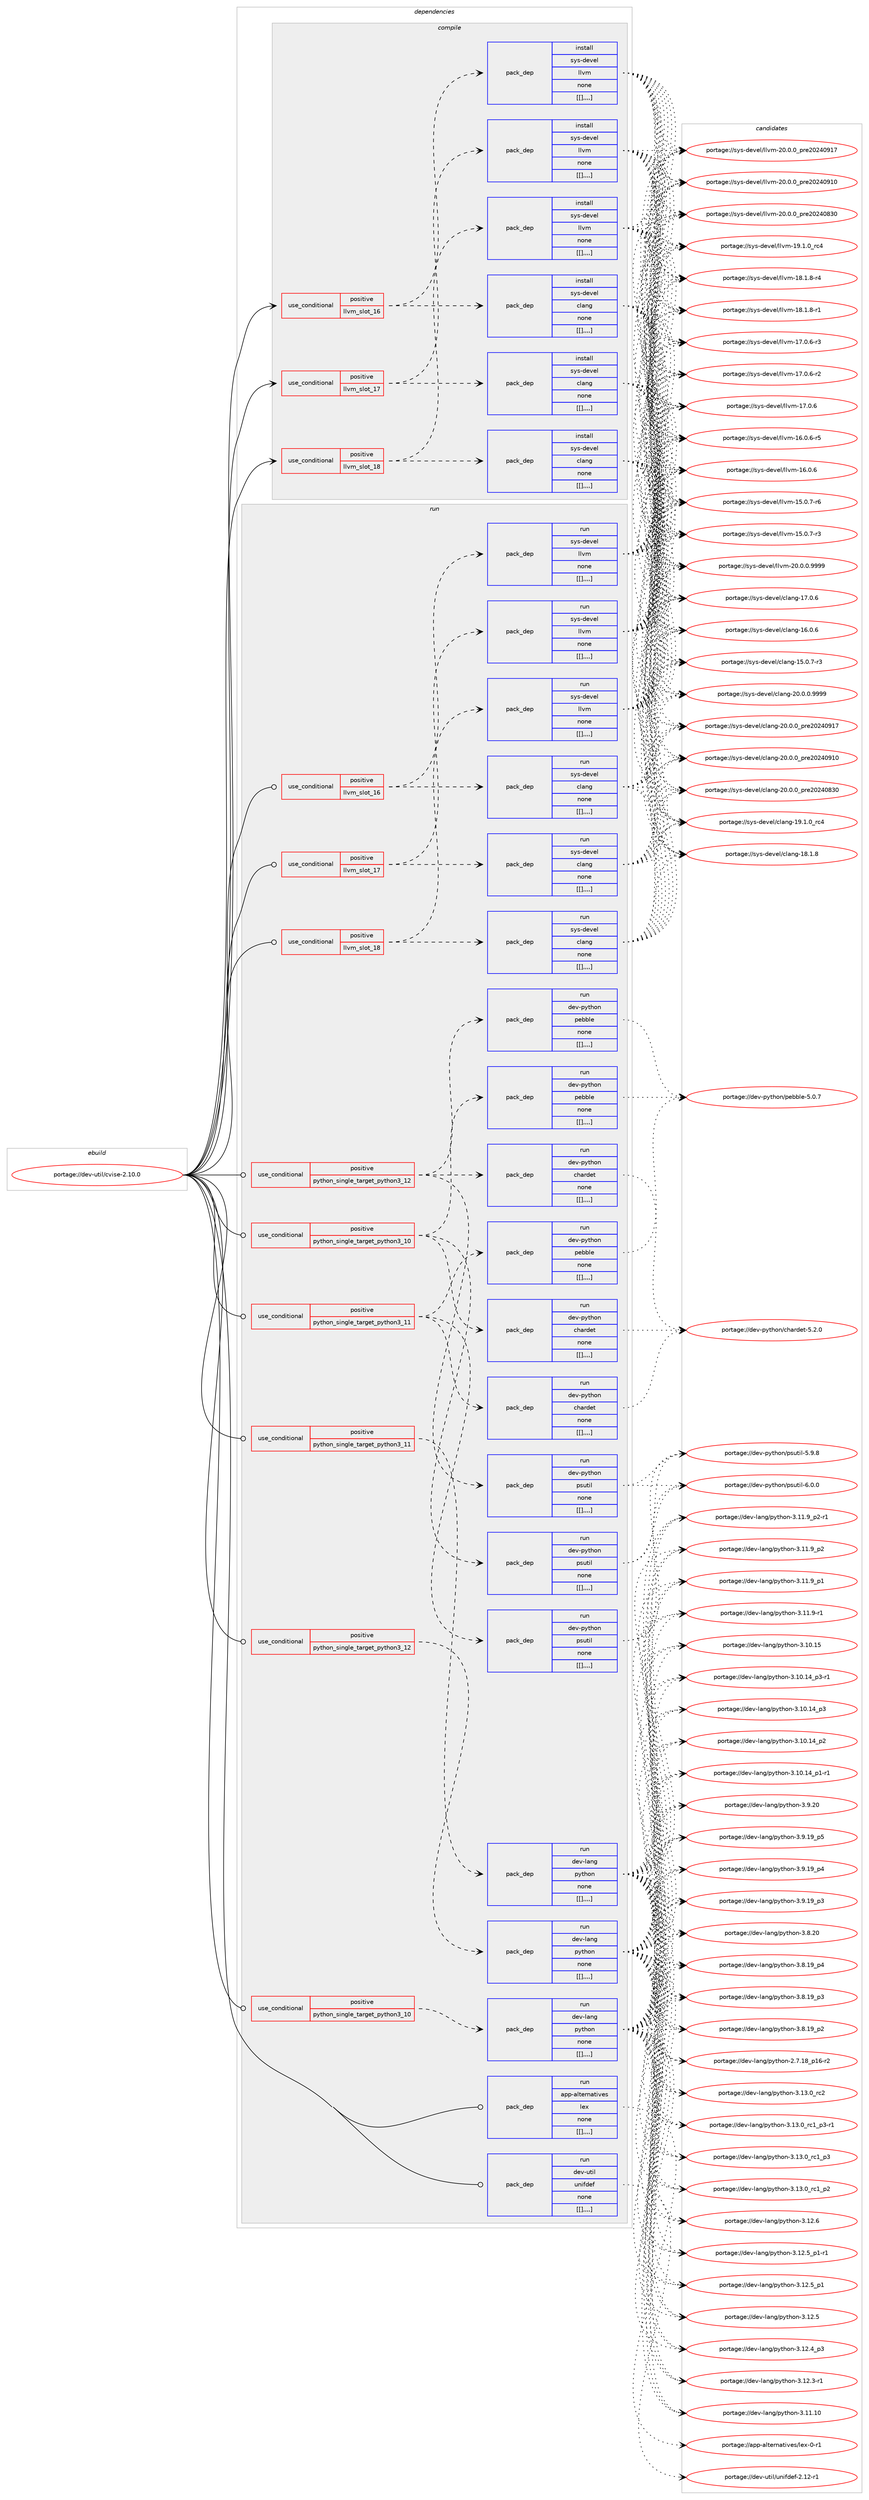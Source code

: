 digraph prolog {

# *************
# Graph options
# *************

newrank=true;
concentrate=true;
compound=true;
graph [rankdir=LR,fontname=Helvetica,fontsize=10,ranksep=1.5];#, ranksep=2.5, nodesep=0.2];
edge  [arrowhead=vee];
node  [fontname=Helvetica,fontsize=10];

# **********
# The ebuild
# **********

subgraph cluster_leftcol {
color=gray;
label=<<i>ebuild</i>>;
id [label="portage://dev-util/cvise-2.10.0", color=red, width=4, href="../dev-util/cvise-2.10.0.svg"];
}

# ****************
# The dependencies
# ****************

subgraph cluster_midcol {
color=gray;
label=<<i>dependencies</i>>;
subgraph cluster_compile {
fillcolor="#eeeeee";
style=filled;
label=<<i>compile</i>>;
subgraph cond61975 {
dependency217484 [label=<<TABLE BORDER="0" CELLBORDER="1" CELLSPACING="0" CELLPADDING="4"><TR><TD ROWSPAN="3" CELLPADDING="10">use_conditional</TD></TR><TR><TD>positive</TD></TR><TR><TD>llvm_slot_16</TD></TR></TABLE>>, shape=none, color=red];
subgraph pack154113 {
dependency217485 [label=<<TABLE BORDER="0" CELLBORDER="1" CELLSPACING="0" CELLPADDING="4" WIDTH="220"><TR><TD ROWSPAN="6" CELLPADDING="30">pack_dep</TD></TR><TR><TD WIDTH="110">install</TD></TR><TR><TD>sys-devel</TD></TR><TR><TD>clang</TD></TR><TR><TD>none</TD></TR><TR><TD>[[],,,,]</TD></TR></TABLE>>, shape=none, color=blue];
}
dependency217484:e -> dependency217485:w [weight=20,style="dashed",arrowhead="vee"];
subgraph pack154114 {
dependency217486 [label=<<TABLE BORDER="0" CELLBORDER="1" CELLSPACING="0" CELLPADDING="4" WIDTH="220"><TR><TD ROWSPAN="6" CELLPADDING="30">pack_dep</TD></TR><TR><TD WIDTH="110">install</TD></TR><TR><TD>sys-devel</TD></TR><TR><TD>llvm</TD></TR><TR><TD>none</TD></TR><TR><TD>[[],,,,]</TD></TR></TABLE>>, shape=none, color=blue];
}
dependency217484:e -> dependency217486:w [weight=20,style="dashed",arrowhead="vee"];
}
id:e -> dependency217484:w [weight=20,style="solid",arrowhead="vee"];
subgraph cond61976 {
dependency217487 [label=<<TABLE BORDER="0" CELLBORDER="1" CELLSPACING="0" CELLPADDING="4"><TR><TD ROWSPAN="3" CELLPADDING="10">use_conditional</TD></TR><TR><TD>positive</TD></TR><TR><TD>llvm_slot_17</TD></TR></TABLE>>, shape=none, color=red];
subgraph pack154115 {
dependency217488 [label=<<TABLE BORDER="0" CELLBORDER="1" CELLSPACING="0" CELLPADDING="4" WIDTH="220"><TR><TD ROWSPAN="6" CELLPADDING="30">pack_dep</TD></TR><TR><TD WIDTH="110">install</TD></TR><TR><TD>sys-devel</TD></TR><TR><TD>clang</TD></TR><TR><TD>none</TD></TR><TR><TD>[[],,,,]</TD></TR></TABLE>>, shape=none, color=blue];
}
dependency217487:e -> dependency217488:w [weight=20,style="dashed",arrowhead="vee"];
subgraph pack154116 {
dependency217489 [label=<<TABLE BORDER="0" CELLBORDER="1" CELLSPACING="0" CELLPADDING="4" WIDTH="220"><TR><TD ROWSPAN="6" CELLPADDING="30">pack_dep</TD></TR><TR><TD WIDTH="110">install</TD></TR><TR><TD>sys-devel</TD></TR><TR><TD>llvm</TD></TR><TR><TD>none</TD></TR><TR><TD>[[],,,,]</TD></TR></TABLE>>, shape=none, color=blue];
}
dependency217487:e -> dependency217489:w [weight=20,style="dashed",arrowhead="vee"];
}
id:e -> dependency217487:w [weight=20,style="solid",arrowhead="vee"];
subgraph cond61977 {
dependency217490 [label=<<TABLE BORDER="0" CELLBORDER="1" CELLSPACING="0" CELLPADDING="4"><TR><TD ROWSPAN="3" CELLPADDING="10">use_conditional</TD></TR><TR><TD>positive</TD></TR><TR><TD>llvm_slot_18</TD></TR></TABLE>>, shape=none, color=red];
subgraph pack154117 {
dependency217491 [label=<<TABLE BORDER="0" CELLBORDER="1" CELLSPACING="0" CELLPADDING="4" WIDTH="220"><TR><TD ROWSPAN="6" CELLPADDING="30">pack_dep</TD></TR><TR><TD WIDTH="110">install</TD></TR><TR><TD>sys-devel</TD></TR><TR><TD>clang</TD></TR><TR><TD>none</TD></TR><TR><TD>[[],,,,]</TD></TR></TABLE>>, shape=none, color=blue];
}
dependency217490:e -> dependency217491:w [weight=20,style="dashed",arrowhead="vee"];
subgraph pack154118 {
dependency217492 [label=<<TABLE BORDER="0" CELLBORDER="1" CELLSPACING="0" CELLPADDING="4" WIDTH="220"><TR><TD ROWSPAN="6" CELLPADDING="30">pack_dep</TD></TR><TR><TD WIDTH="110">install</TD></TR><TR><TD>sys-devel</TD></TR><TR><TD>llvm</TD></TR><TR><TD>none</TD></TR><TR><TD>[[],,,,]</TD></TR></TABLE>>, shape=none, color=blue];
}
dependency217490:e -> dependency217492:w [weight=20,style="dashed",arrowhead="vee"];
}
id:e -> dependency217490:w [weight=20,style="solid",arrowhead="vee"];
}
subgraph cluster_compileandrun {
fillcolor="#eeeeee";
style=filled;
label=<<i>compile and run</i>>;
}
subgraph cluster_run {
fillcolor="#eeeeee";
style=filled;
label=<<i>run</i>>;
subgraph cond61978 {
dependency217493 [label=<<TABLE BORDER="0" CELLBORDER="1" CELLSPACING="0" CELLPADDING="4"><TR><TD ROWSPAN="3" CELLPADDING="10">use_conditional</TD></TR><TR><TD>positive</TD></TR><TR><TD>llvm_slot_16</TD></TR></TABLE>>, shape=none, color=red];
subgraph pack154119 {
dependency217494 [label=<<TABLE BORDER="0" CELLBORDER="1" CELLSPACING="0" CELLPADDING="4" WIDTH="220"><TR><TD ROWSPAN="6" CELLPADDING="30">pack_dep</TD></TR><TR><TD WIDTH="110">run</TD></TR><TR><TD>sys-devel</TD></TR><TR><TD>clang</TD></TR><TR><TD>none</TD></TR><TR><TD>[[],,,,]</TD></TR></TABLE>>, shape=none, color=blue];
}
dependency217493:e -> dependency217494:w [weight=20,style="dashed",arrowhead="vee"];
subgraph pack154120 {
dependency217495 [label=<<TABLE BORDER="0" CELLBORDER="1" CELLSPACING="0" CELLPADDING="4" WIDTH="220"><TR><TD ROWSPAN="6" CELLPADDING="30">pack_dep</TD></TR><TR><TD WIDTH="110">run</TD></TR><TR><TD>sys-devel</TD></TR><TR><TD>llvm</TD></TR><TR><TD>none</TD></TR><TR><TD>[[],,,,]</TD></TR></TABLE>>, shape=none, color=blue];
}
dependency217493:e -> dependency217495:w [weight=20,style="dashed",arrowhead="vee"];
}
id:e -> dependency217493:w [weight=20,style="solid",arrowhead="odot"];
subgraph cond61979 {
dependency217496 [label=<<TABLE BORDER="0" CELLBORDER="1" CELLSPACING="0" CELLPADDING="4"><TR><TD ROWSPAN="3" CELLPADDING="10">use_conditional</TD></TR><TR><TD>positive</TD></TR><TR><TD>llvm_slot_17</TD></TR></TABLE>>, shape=none, color=red];
subgraph pack154121 {
dependency217497 [label=<<TABLE BORDER="0" CELLBORDER="1" CELLSPACING="0" CELLPADDING="4" WIDTH="220"><TR><TD ROWSPAN="6" CELLPADDING="30">pack_dep</TD></TR><TR><TD WIDTH="110">run</TD></TR><TR><TD>sys-devel</TD></TR><TR><TD>clang</TD></TR><TR><TD>none</TD></TR><TR><TD>[[],,,,]</TD></TR></TABLE>>, shape=none, color=blue];
}
dependency217496:e -> dependency217497:w [weight=20,style="dashed",arrowhead="vee"];
subgraph pack154122 {
dependency217498 [label=<<TABLE BORDER="0" CELLBORDER="1" CELLSPACING="0" CELLPADDING="4" WIDTH="220"><TR><TD ROWSPAN="6" CELLPADDING="30">pack_dep</TD></TR><TR><TD WIDTH="110">run</TD></TR><TR><TD>sys-devel</TD></TR><TR><TD>llvm</TD></TR><TR><TD>none</TD></TR><TR><TD>[[],,,,]</TD></TR></TABLE>>, shape=none, color=blue];
}
dependency217496:e -> dependency217498:w [weight=20,style="dashed",arrowhead="vee"];
}
id:e -> dependency217496:w [weight=20,style="solid",arrowhead="odot"];
subgraph cond61980 {
dependency217499 [label=<<TABLE BORDER="0" CELLBORDER="1" CELLSPACING="0" CELLPADDING="4"><TR><TD ROWSPAN="3" CELLPADDING="10">use_conditional</TD></TR><TR><TD>positive</TD></TR><TR><TD>llvm_slot_18</TD></TR></TABLE>>, shape=none, color=red];
subgraph pack154123 {
dependency217500 [label=<<TABLE BORDER="0" CELLBORDER="1" CELLSPACING="0" CELLPADDING="4" WIDTH="220"><TR><TD ROWSPAN="6" CELLPADDING="30">pack_dep</TD></TR><TR><TD WIDTH="110">run</TD></TR><TR><TD>sys-devel</TD></TR><TR><TD>clang</TD></TR><TR><TD>none</TD></TR><TR><TD>[[],,,,]</TD></TR></TABLE>>, shape=none, color=blue];
}
dependency217499:e -> dependency217500:w [weight=20,style="dashed",arrowhead="vee"];
subgraph pack154124 {
dependency217501 [label=<<TABLE BORDER="0" CELLBORDER="1" CELLSPACING="0" CELLPADDING="4" WIDTH="220"><TR><TD ROWSPAN="6" CELLPADDING="30">pack_dep</TD></TR><TR><TD WIDTH="110">run</TD></TR><TR><TD>sys-devel</TD></TR><TR><TD>llvm</TD></TR><TR><TD>none</TD></TR><TR><TD>[[],,,,]</TD></TR></TABLE>>, shape=none, color=blue];
}
dependency217499:e -> dependency217501:w [weight=20,style="dashed",arrowhead="vee"];
}
id:e -> dependency217499:w [weight=20,style="solid",arrowhead="odot"];
subgraph cond61981 {
dependency217502 [label=<<TABLE BORDER="0" CELLBORDER="1" CELLSPACING="0" CELLPADDING="4"><TR><TD ROWSPAN="3" CELLPADDING="10">use_conditional</TD></TR><TR><TD>positive</TD></TR><TR><TD>python_single_target_python3_10</TD></TR></TABLE>>, shape=none, color=red];
subgraph pack154125 {
dependency217503 [label=<<TABLE BORDER="0" CELLBORDER="1" CELLSPACING="0" CELLPADDING="4" WIDTH="220"><TR><TD ROWSPAN="6" CELLPADDING="30">pack_dep</TD></TR><TR><TD WIDTH="110">run</TD></TR><TR><TD>dev-lang</TD></TR><TR><TD>python</TD></TR><TR><TD>none</TD></TR><TR><TD>[[],,,,]</TD></TR></TABLE>>, shape=none, color=blue];
}
dependency217502:e -> dependency217503:w [weight=20,style="dashed",arrowhead="vee"];
}
id:e -> dependency217502:w [weight=20,style="solid",arrowhead="odot"];
subgraph cond61982 {
dependency217504 [label=<<TABLE BORDER="0" CELLBORDER="1" CELLSPACING="0" CELLPADDING="4"><TR><TD ROWSPAN="3" CELLPADDING="10">use_conditional</TD></TR><TR><TD>positive</TD></TR><TR><TD>python_single_target_python3_10</TD></TR></TABLE>>, shape=none, color=red];
subgraph pack154126 {
dependency217505 [label=<<TABLE BORDER="0" CELLBORDER="1" CELLSPACING="0" CELLPADDING="4" WIDTH="220"><TR><TD ROWSPAN="6" CELLPADDING="30">pack_dep</TD></TR><TR><TD WIDTH="110">run</TD></TR><TR><TD>dev-python</TD></TR><TR><TD>chardet</TD></TR><TR><TD>none</TD></TR><TR><TD>[[],,,,]</TD></TR></TABLE>>, shape=none, color=blue];
}
dependency217504:e -> dependency217505:w [weight=20,style="dashed",arrowhead="vee"];
subgraph pack154127 {
dependency217506 [label=<<TABLE BORDER="0" CELLBORDER="1" CELLSPACING="0" CELLPADDING="4" WIDTH="220"><TR><TD ROWSPAN="6" CELLPADDING="30">pack_dep</TD></TR><TR><TD WIDTH="110">run</TD></TR><TR><TD>dev-python</TD></TR><TR><TD>pebble</TD></TR><TR><TD>none</TD></TR><TR><TD>[[],,,,]</TD></TR></TABLE>>, shape=none, color=blue];
}
dependency217504:e -> dependency217506:w [weight=20,style="dashed",arrowhead="vee"];
subgraph pack154128 {
dependency217507 [label=<<TABLE BORDER="0" CELLBORDER="1" CELLSPACING="0" CELLPADDING="4" WIDTH="220"><TR><TD ROWSPAN="6" CELLPADDING="30">pack_dep</TD></TR><TR><TD WIDTH="110">run</TD></TR><TR><TD>dev-python</TD></TR><TR><TD>psutil</TD></TR><TR><TD>none</TD></TR><TR><TD>[[],,,,]</TD></TR></TABLE>>, shape=none, color=blue];
}
dependency217504:e -> dependency217507:w [weight=20,style="dashed",arrowhead="vee"];
}
id:e -> dependency217504:w [weight=20,style="solid",arrowhead="odot"];
subgraph cond61983 {
dependency217508 [label=<<TABLE BORDER="0" CELLBORDER="1" CELLSPACING="0" CELLPADDING="4"><TR><TD ROWSPAN="3" CELLPADDING="10">use_conditional</TD></TR><TR><TD>positive</TD></TR><TR><TD>python_single_target_python3_11</TD></TR></TABLE>>, shape=none, color=red];
subgraph pack154129 {
dependency217509 [label=<<TABLE BORDER="0" CELLBORDER="1" CELLSPACING="0" CELLPADDING="4" WIDTH="220"><TR><TD ROWSPAN="6" CELLPADDING="30">pack_dep</TD></TR><TR><TD WIDTH="110">run</TD></TR><TR><TD>dev-lang</TD></TR><TR><TD>python</TD></TR><TR><TD>none</TD></TR><TR><TD>[[],,,,]</TD></TR></TABLE>>, shape=none, color=blue];
}
dependency217508:e -> dependency217509:w [weight=20,style="dashed",arrowhead="vee"];
}
id:e -> dependency217508:w [weight=20,style="solid",arrowhead="odot"];
subgraph cond61984 {
dependency217510 [label=<<TABLE BORDER="0" CELLBORDER="1" CELLSPACING="0" CELLPADDING="4"><TR><TD ROWSPAN="3" CELLPADDING="10">use_conditional</TD></TR><TR><TD>positive</TD></TR><TR><TD>python_single_target_python3_11</TD></TR></TABLE>>, shape=none, color=red];
subgraph pack154130 {
dependency217511 [label=<<TABLE BORDER="0" CELLBORDER="1" CELLSPACING="0" CELLPADDING="4" WIDTH="220"><TR><TD ROWSPAN="6" CELLPADDING="30">pack_dep</TD></TR><TR><TD WIDTH="110">run</TD></TR><TR><TD>dev-python</TD></TR><TR><TD>chardet</TD></TR><TR><TD>none</TD></TR><TR><TD>[[],,,,]</TD></TR></TABLE>>, shape=none, color=blue];
}
dependency217510:e -> dependency217511:w [weight=20,style="dashed",arrowhead="vee"];
subgraph pack154131 {
dependency217512 [label=<<TABLE BORDER="0" CELLBORDER="1" CELLSPACING="0" CELLPADDING="4" WIDTH="220"><TR><TD ROWSPAN="6" CELLPADDING="30">pack_dep</TD></TR><TR><TD WIDTH="110">run</TD></TR><TR><TD>dev-python</TD></TR><TR><TD>pebble</TD></TR><TR><TD>none</TD></TR><TR><TD>[[],,,,]</TD></TR></TABLE>>, shape=none, color=blue];
}
dependency217510:e -> dependency217512:w [weight=20,style="dashed",arrowhead="vee"];
subgraph pack154132 {
dependency217513 [label=<<TABLE BORDER="0" CELLBORDER="1" CELLSPACING="0" CELLPADDING="4" WIDTH="220"><TR><TD ROWSPAN="6" CELLPADDING="30">pack_dep</TD></TR><TR><TD WIDTH="110">run</TD></TR><TR><TD>dev-python</TD></TR><TR><TD>psutil</TD></TR><TR><TD>none</TD></TR><TR><TD>[[],,,,]</TD></TR></TABLE>>, shape=none, color=blue];
}
dependency217510:e -> dependency217513:w [weight=20,style="dashed",arrowhead="vee"];
}
id:e -> dependency217510:w [weight=20,style="solid",arrowhead="odot"];
subgraph cond61985 {
dependency217514 [label=<<TABLE BORDER="0" CELLBORDER="1" CELLSPACING="0" CELLPADDING="4"><TR><TD ROWSPAN="3" CELLPADDING="10">use_conditional</TD></TR><TR><TD>positive</TD></TR><TR><TD>python_single_target_python3_12</TD></TR></TABLE>>, shape=none, color=red];
subgraph pack154133 {
dependency217515 [label=<<TABLE BORDER="0" CELLBORDER="1" CELLSPACING="0" CELLPADDING="4" WIDTH="220"><TR><TD ROWSPAN="6" CELLPADDING="30">pack_dep</TD></TR><TR><TD WIDTH="110">run</TD></TR><TR><TD>dev-lang</TD></TR><TR><TD>python</TD></TR><TR><TD>none</TD></TR><TR><TD>[[],,,,]</TD></TR></TABLE>>, shape=none, color=blue];
}
dependency217514:e -> dependency217515:w [weight=20,style="dashed",arrowhead="vee"];
}
id:e -> dependency217514:w [weight=20,style="solid",arrowhead="odot"];
subgraph cond61986 {
dependency217516 [label=<<TABLE BORDER="0" CELLBORDER="1" CELLSPACING="0" CELLPADDING="4"><TR><TD ROWSPAN="3" CELLPADDING="10">use_conditional</TD></TR><TR><TD>positive</TD></TR><TR><TD>python_single_target_python3_12</TD></TR></TABLE>>, shape=none, color=red];
subgraph pack154134 {
dependency217517 [label=<<TABLE BORDER="0" CELLBORDER="1" CELLSPACING="0" CELLPADDING="4" WIDTH="220"><TR><TD ROWSPAN="6" CELLPADDING="30">pack_dep</TD></TR><TR><TD WIDTH="110">run</TD></TR><TR><TD>dev-python</TD></TR><TR><TD>chardet</TD></TR><TR><TD>none</TD></TR><TR><TD>[[],,,,]</TD></TR></TABLE>>, shape=none, color=blue];
}
dependency217516:e -> dependency217517:w [weight=20,style="dashed",arrowhead="vee"];
subgraph pack154135 {
dependency217518 [label=<<TABLE BORDER="0" CELLBORDER="1" CELLSPACING="0" CELLPADDING="4" WIDTH="220"><TR><TD ROWSPAN="6" CELLPADDING="30">pack_dep</TD></TR><TR><TD WIDTH="110">run</TD></TR><TR><TD>dev-python</TD></TR><TR><TD>pebble</TD></TR><TR><TD>none</TD></TR><TR><TD>[[],,,,]</TD></TR></TABLE>>, shape=none, color=blue];
}
dependency217516:e -> dependency217518:w [weight=20,style="dashed",arrowhead="vee"];
subgraph pack154136 {
dependency217519 [label=<<TABLE BORDER="0" CELLBORDER="1" CELLSPACING="0" CELLPADDING="4" WIDTH="220"><TR><TD ROWSPAN="6" CELLPADDING="30">pack_dep</TD></TR><TR><TD WIDTH="110">run</TD></TR><TR><TD>dev-python</TD></TR><TR><TD>psutil</TD></TR><TR><TD>none</TD></TR><TR><TD>[[],,,,]</TD></TR></TABLE>>, shape=none, color=blue];
}
dependency217516:e -> dependency217519:w [weight=20,style="dashed",arrowhead="vee"];
}
id:e -> dependency217516:w [weight=20,style="solid",arrowhead="odot"];
subgraph pack154137 {
dependency217520 [label=<<TABLE BORDER="0" CELLBORDER="1" CELLSPACING="0" CELLPADDING="4" WIDTH="220"><TR><TD ROWSPAN="6" CELLPADDING="30">pack_dep</TD></TR><TR><TD WIDTH="110">run</TD></TR><TR><TD>app-alternatives</TD></TR><TR><TD>lex</TD></TR><TR><TD>none</TD></TR><TR><TD>[[],,,,]</TD></TR></TABLE>>, shape=none, color=blue];
}
id:e -> dependency217520:w [weight=20,style="solid",arrowhead="odot"];
subgraph pack154138 {
dependency217521 [label=<<TABLE BORDER="0" CELLBORDER="1" CELLSPACING="0" CELLPADDING="4" WIDTH="220"><TR><TD ROWSPAN="6" CELLPADDING="30">pack_dep</TD></TR><TR><TD WIDTH="110">run</TD></TR><TR><TD>dev-util</TD></TR><TR><TD>unifdef</TD></TR><TR><TD>none</TD></TR><TR><TD>[[],,,,]</TD></TR></TABLE>>, shape=none, color=blue];
}
id:e -> dependency217521:w [weight=20,style="solid",arrowhead="odot"];
}
}

# **************
# The candidates
# **************

subgraph cluster_choices {
rank=same;
color=gray;
label=<<i>candidates</i>>;

subgraph choice154113 {
color=black;
nodesep=1;
choice11512111545100101118101108479910897110103455048464846484657575757 [label="portage://sys-devel/clang-20.0.0.9999", color=red, width=4,href="../sys-devel/clang-20.0.0.9999.svg"];
choice1151211154510010111810110847991089711010345504846484648951121141015048505248574955 [label="portage://sys-devel/clang-20.0.0_pre20240917", color=red, width=4,href="../sys-devel/clang-20.0.0_pre20240917.svg"];
choice1151211154510010111810110847991089711010345504846484648951121141015048505248574948 [label="portage://sys-devel/clang-20.0.0_pre20240910", color=red, width=4,href="../sys-devel/clang-20.0.0_pre20240910.svg"];
choice1151211154510010111810110847991089711010345504846484648951121141015048505248565148 [label="portage://sys-devel/clang-20.0.0_pre20240830", color=red, width=4,href="../sys-devel/clang-20.0.0_pre20240830.svg"];
choice1151211154510010111810110847991089711010345495746494648951149952 [label="portage://sys-devel/clang-19.1.0_rc4", color=red, width=4,href="../sys-devel/clang-19.1.0_rc4.svg"];
choice1151211154510010111810110847991089711010345495646494656 [label="portage://sys-devel/clang-18.1.8", color=red, width=4,href="../sys-devel/clang-18.1.8.svg"];
choice1151211154510010111810110847991089711010345495546484654 [label="portage://sys-devel/clang-17.0.6", color=red, width=4,href="../sys-devel/clang-17.0.6.svg"];
choice1151211154510010111810110847991089711010345495446484654 [label="portage://sys-devel/clang-16.0.6", color=red, width=4,href="../sys-devel/clang-16.0.6.svg"];
choice11512111545100101118101108479910897110103454953464846554511451 [label="portage://sys-devel/clang-15.0.7-r3", color=red, width=4,href="../sys-devel/clang-15.0.7-r3.svg"];
dependency217485:e -> choice11512111545100101118101108479910897110103455048464846484657575757:w [style=dotted,weight="100"];
dependency217485:e -> choice1151211154510010111810110847991089711010345504846484648951121141015048505248574955:w [style=dotted,weight="100"];
dependency217485:e -> choice1151211154510010111810110847991089711010345504846484648951121141015048505248574948:w [style=dotted,weight="100"];
dependency217485:e -> choice1151211154510010111810110847991089711010345504846484648951121141015048505248565148:w [style=dotted,weight="100"];
dependency217485:e -> choice1151211154510010111810110847991089711010345495746494648951149952:w [style=dotted,weight="100"];
dependency217485:e -> choice1151211154510010111810110847991089711010345495646494656:w [style=dotted,weight="100"];
dependency217485:e -> choice1151211154510010111810110847991089711010345495546484654:w [style=dotted,weight="100"];
dependency217485:e -> choice1151211154510010111810110847991089711010345495446484654:w [style=dotted,weight="100"];
dependency217485:e -> choice11512111545100101118101108479910897110103454953464846554511451:w [style=dotted,weight="100"];
}
subgraph choice154114 {
color=black;
nodesep=1;
choice1151211154510010111810110847108108118109455048464846484657575757 [label="portage://sys-devel/llvm-20.0.0.9999", color=red, width=4,href="../sys-devel/llvm-20.0.0.9999.svg"];
choice115121115451001011181011084710810811810945504846484648951121141015048505248574955 [label="portage://sys-devel/llvm-20.0.0_pre20240917", color=red, width=4,href="../sys-devel/llvm-20.0.0_pre20240917.svg"];
choice115121115451001011181011084710810811810945504846484648951121141015048505248574948 [label="portage://sys-devel/llvm-20.0.0_pre20240910", color=red, width=4,href="../sys-devel/llvm-20.0.0_pre20240910.svg"];
choice115121115451001011181011084710810811810945504846484648951121141015048505248565148 [label="portage://sys-devel/llvm-20.0.0_pre20240830", color=red, width=4,href="../sys-devel/llvm-20.0.0_pre20240830.svg"];
choice115121115451001011181011084710810811810945495746494648951149952 [label="portage://sys-devel/llvm-19.1.0_rc4", color=red, width=4,href="../sys-devel/llvm-19.1.0_rc4.svg"];
choice1151211154510010111810110847108108118109454956464946564511452 [label="portage://sys-devel/llvm-18.1.8-r4", color=red, width=4,href="../sys-devel/llvm-18.1.8-r4.svg"];
choice1151211154510010111810110847108108118109454956464946564511449 [label="portage://sys-devel/llvm-18.1.8-r1", color=red, width=4,href="../sys-devel/llvm-18.1.8-r1.svg"];
choice1151211154510010111810110847108108118109454955464846544511451 [label="portage://sys-devel/llvm-17.0.6-r3", color=red, width=4,href="../sys-devel/llvm-17.0.6-r3.svg"];
choice1151211154510010111810110847108108118109454955464846544511450 [label="portage://sys-devel/llvm-17.0.6-r2", color=red, width=4,href="../sys-devel/llvm-17.0.6-r2.svg"];
choice115121115451001011181011084710810811810945495546484654 [label="portage://sys-devel/llvm-17.0.6", color=red, width=4,href="../sys-devel/llvm-17.0.6.svg"];
choice1151211154510010111810110847108108118109454954464846544511453 [label="portage://sys-devel/llvm-16.0.6-r5", color=red, width=4,href="../sys-devel/llvm-16.0.6-r5.svg"];
choice115121115451001011181011084710810811810945495446484654 [label="portage://sys-devel/llvm-16.0.6", color=red, width=4,href="../sys-devel/llvm-16.0.6.svg"];
choice1151211154510010111810110847108108118109454953464846554511454 [label="portage://sys-devel/llvm-15.0.7-r6", color=red, width=4,href="../sys-devel/llvm-15.0.7-r6.svg"];
choice1151211154510010111810110847108108118109454953464846554511451 [label="portage://sys-devel/llvm-15.0.7-r3", color=red, width=4,href="../sys-devel/llvm-15.0.7-r3.svg"];
dependency217486:e -> choice1151211154510010111810110847108108118109455048464846484657575757:w [style=dotted,weight="100"];
dependency217486:e -> choice115121115451001011181011084710810811810945504846484648951121141015048505248574955:w [style=dotted,weight="100"];
dependency217486:e -> choice115121115451001011181011084710810811810945504846484648951121141015048505248574948:w [style=dotted,weight="100"];
dependency217486:e -> choice115121115451001011181011084710810811810945504846484648951121141015048505248565148:w [style=dotted,weight="100"];
dependency217486:e -> choice115121115451001011181011084710810811810945495746494648951149952:w [style=dotted,weight="100"];
dependency217486:e -> choice1151211154510010111810110847108108118109454956464946564511452:w [style=dotted,weight="100"];
dependency217486:e -> choice1151211154510010111810110847108108118109454956464946564511449:w [style=dotted,weight="100"];
dependency217486:e -> choice1151211154510010111810110847108108118109454955464846544511451:w [style=dotted,weight="100"];
dependency217486:e -> choice1151211154510010111810110847108108118109454955464846544511450:w [style=dotted,weight="100"];
dependency217486:e -> choice115121115451001011181011084710810811810945495546484654:w [style=dotted,weight="100"];
dependency217486:e -> choice1151211154510010111810110847108108118109454954464846544511453:w [style=dotted,weight="100"];
dependency217486:e -> choice115121115451001011181011084710810811810945495446484654:w [style=dotted,weight="100"];
dependency217486:e -> choice1151211154510010111810110847108108118109454953464846554511454:w [style=dotted,weight="100"];
dependency217486:e -> choice1151211154510010111810110847108108118109454953464846554511451:w [style=dotted,weight="100"];
}
subgraph choice154115 {
color=black;
nodesep=1;
choice11512111545100101118101108479910897110103455048464846484657575757 [label="portage://sys-devel/clang-20.0.0.9999", color=red, width=4,href="../sys-devel/clang-20.0.0.9999.svg"];
choice1151211154510010111810110847991089711010345504846484648951121141015048505248574955 [label="portage://sys-devel/clang-20.0.0_pre20240917", color=red, width=4,href="../sys-devel/clang-20.0.0_pre20240917.svg"];
choice1151211154510010111810110847991089711010345504846484648951121141015048505248574948 [label="portage://sys-devel/clang-20.0.0_pre20240910", color=red, width=4,href="../sys-devel/clang-20.0.0_pre20240910.svg"];
choice1151211154510010111810110847991089711010345504846484648951121141015048505248565148 [label="portage://sys-devel/clang-20.0.0_pre20240830", color=red, width=4,href="../sys-devel/clang-20.0.0_pre20240830.svg"];
choice1151211154510010111810110847991089711010345495746494648951149952 [label="portage://sys-devel/clang-19.1.0_rc4", color=red, width=4,href="../sys-devel/clang-19.1.0_rc4.svg"];
choice1151211154510010111810110847991089711010345495646494656 [label="portage://sys-devel/clang-18.1.8", color=red, width=4,href="../sys-devel/clang-18.1.8.svg"];
choice1151211154510010111810110847991089711010345495546484654 [label="portage://sys-devel/clang-17.0.6", color=red, width=4,href="../sys-devel/clang-17.0.6.svg"];
choice1151211154510010111810110847991089711010345495446484654 [label="portage://sys-devel/clang-16.0.6", color=red, width=4,href="../sys-devel/clang-16.0.6.svg"];
choice11512111545100101118101108479910897110103454953464846554511451 [label="portage://sys-devel/clang-15.0.7-r3", color=red, width=4,href="../sys-devel/clang-15.0.7-r3.svg"];
dependency217488:e -> choice11512111545100101118101108479910897110103455048464846484657575757:w [style=dotted,weight="100"];
dependency217488:e -> choice1151211154510010111810110847991089711010345504846484648951121141015048505248574955:w [style=dotted,weight="100"];
dependency217488:e -> choice1151211154510010111810110847991089711010345504846484648951121141015048505248574948:w [style=dotted,weight="100"];
dependency217488:e -> choice1151211154510010111810110847991089711010345504846484648951121141015048505248565148:w [style=dotted,weight="100"];
dependency217488:e -> choice1151211154510010111810110847991089711010345495746494648951149952:w [style=dotted,weight="100"];
dependency217488:e -> choice1151211154510010111810110847991089711010345495646494656:w [style=dotted,weight="100"];
dependency217488:e -> choice1151211154510010111810110847991089711010345495546484654:w [style=dotted,weight="100"];
dependency217488:e -> choice1151211154510010111810110847991089711010345495446484654:w [style=dotted,weight="100"];
dependency217488:e -> choice11512111545100101118101108479910897110103454953464846554511451:w [style=dotted,weight="100"];
}
subgraph choice154116 {
color=black;
nodesep=1;
choice1151211154510010111810110847108108118109455048464846484657575757 [label="portage://sys-devel/llvm-20.0.0.9999", color=red, width=4,href="../sys-devel/llvm-20.0.0.9999.svg"];
choice115121115451001011181011084710810811810945504846484648951121141015048505248574955 [label="portage://sys-devel/llvm-20.0.0_pre20240917", color=red, width=4,href="../sys-devel/llvm-20.0.0_pre20240917.svg"];
choice115121115451001011181011084710810811810945504846484648951121141015048505248574948 [label="portage://sys-devel/llvm-20.0.0_pre20240910", color=red, width=4,href="../sys-devel/llvm-20.0.0_pre20240910.svg"];
choice115121115451001011181011084710810811810945504846484648951121141015048505248565148 [label="portage://sys-devel/llvm-20.0.0_pre20240830", color=red, width=4,href="../sys-devel/llvm-20.0.0_pre20240830.svg"];
choice115121115451001011181011084710810811810945495746494648951149952 [label="portage://sys-devel/llvm-19.1.0_rc4", color=red, width=4,href="../sys-devel/llvm-19.1.0_rc4.svg"];
choice1151211154510010111810110847108108118109454956464946564511452 [label="portage://sys-devel/llvm-18.1.8-r4", color=red, width=4,href="../sys-devel/llvm-18.1.8-r4.svg"];
choice1151211154510010111810110847108108118109454956464946564511449 [label="portage://sys-devel/llvm-18.1.8-r1", color=red, width=4,href="../sys-devel/llvm-18.1.8-r1.svg"];
choice1151211154510010111810110847108108118109454955464846544511451 [label="portage://sys-devel/llvm-17.0.6-r3", color=red, width=4,href="../sys-devel/llvm-17.0.6-r3.svg"];
choice1151211154510010111810110847108108118109454955464846544511450 [label="portage://sys-devel/llvm-17.0.6-r2", color=red, width=4,href="../sys-devel/llvm-17.0.6-r2.svg"];
choice115121115451001011181011084710810811810945495546484654 [label="portage://sys-devel/llvm-17.0.6", color=red, width=4,href="../sys-devel/llvm-17.0.6.svg"];
choice1151211154510010111810110847108108118109454954464846544511453 [label="portage://sys-devel/llvm-16.0.6-r5", color=red, width=4,href="../sys-devel/llvm-16.0.6-r5.svg"];
choice115121115451001011181011084710810811810945495446484654 [label="portage://sys-devel/llvm-16.0.6", color=red, width=4,href="../sys-devel/llvm-16.0.6.svg"];
choice1151211154510010111810110847108108118109454953464846554511454 [label="portage://sys-devel/llvm-15.0.7-r6", color=red, width=4,href="../sys-devel/llvm-15.0.7-r6.svg"];
choice1151211154510010111810110847108108118109454953464846554511451 [label="portage://sys-devel/llvm-15.0.7-r3", color=red, width=4,href="../sys-devel/llvm-15.0.7-r3.svg"];
dependency217489:e -> choice1151211154510010111810110847108108118109455048464846484657575757:w [style=dotted,weight="100"];
dependency217489:e -> choice115121115451001011181011084710810811810945504846484648951121141015048505248574955:w [style=dotted,weight="100"];
dependency217489:e -> choice115121115451001011181011084710810811810945504846484648951121141015048505248574948:w [style=dotted,weight="100"];
dependency217489:e -> choice115121115451001011181011084710810811810945504846484648951121141015048505248565148:w [style=dotted,weight="100"];
dependency217489:e -> choice115121115451001011181011084710810811810945495746494648951149952:w [style=dotted,weight="100"];
dependency217489:e -> choice1151211154510010111810110847108108118109454956464946564511452:w [style=dotted,weight="100"];
dependency217489:e -> choice1151211154510010111810110847108108118109454956464946564511449:w [style=dotted,weight="100"];
dependency217489:e -> choice1151211154510010111810110847108108118109454955464846544511451:w [style=dotted,weight="100"];
dependency217489:e -> choice1151211154510010111810110847108108118109454955464846544511450:w [style=dotted,weight="100"];
dependency217489:e -> choice115121115451001011181011084710810811810945495546484654:w [style=dotted,weight="100"];
dependency217489:e -> choice1151211154510010111810110847108108118109454954464846544511453:w [style=dotted,weight="100"];
dependency217489:e -> choice115121115451001011181011084710810811810945495446484654:w [style=dotted,weight="100"];
dependency217489:e -> choice1151211154510010111810110847108108118109454953464846554511454:w [style=dotted,weight="100"];
dependency217489:e -> choice1151211154510010111810110847108108118109454953464846554511451:w [style=dotted,weight="100"];
}
subgraph choice154117 {
color=black;
nodesep=1;
choice11512111545100101118101108479910897110103455048464846484657575757 [label="portage://sys-devel/clang-20.0.0.9999", color=red, width=4,href="../sys-devel/clang-20.0.0.9999.svg"];
choice1151211154510010111810110847991089711010345504846484648951121141015048505248574955 [label="portage://sys-devel/clang-20.0.0_pre20240917", color=red, width=4,href="../sys-devel/clang-20.0.0_pre20240917.svg"];
choice1151211154510010111810110847991089711010345504846484648951121141015048505248574948 [label="portage://sys-devel/clang-20.0.0_pre20240910", color=red, width=4,href="../sys-devel/clang-20.0.0_pre20240910.svg"];
choice1151211154510010111810110847991089711010345504846484648951121141015048505248565148 [label="portage://sys-devel/clang-20.0.0_pre20240830", color=red, width=4,href="../sys-devel/clang-20.0.0_pre20240830.svg"];
choice1151211154510010111810110847991089711010345495746494648951149952 [label="portage://sys-devel/clang-19.1.0_rc4", color=red, width=4,href="../sys-devel/clang-19.1.0_rc4.svg"];
choice1151211154510010111810110847991089711010345495646494656 [label="portage://sys-devel/clang-18.1.8", color=red, width=4,href="../sys-devel/clang-18.1.8.svg"];
choice1151211154510010111810110847991089711010345495546484654 [label="portage://sys-devel/clang-17.0.6", color=red, width=4,href="../sys-devel/clang-17.0.6.svg"];
choice1151211154510010111810110847991089711010345495446484654 [label="portage://sys-devel/clang-16.0.6", color=red, width=4,href="../sys-devel/clang-16.0.6.svg"];
choice11512111545100101118101108479910897110103454953464846554511451 [label="portage://sys-devel/clang-15.0.7-r3", color=red, width=4,href="../sys-devel/clang-15.0.7-r3.svg"];
dependency217491:e -> choice11512111545100101118101108479910897110103455048464846484657575757:w [style=dotted,weight="100"];
dependency217491:e -> choice1151211154510010111810110847991089711010345504846484648951121141015048505248574955:w [style=dotted,weight="100"];
dependency217491:e -> choice1151211154510010111810110847991089711010345504846484648951121141015048505248574948:w [style=dotted,weight="100"];
dependency217491:e -> choice1151211154510010111810110847991089711010345504846484648951121141015048505248565148:w [style=dotted,weight="100"];
dependency217491:e -> choice1151211154510010111810110847991089711010345495746494648951149952:w [style=dotted,weight="100"];
dependency217491:e -> choice1151211154510010111810110847991089711010345495646494656:w [style=dotted,weight="100"];
dependency217491:e -> choice1151211154510010111810110847991089711010345495546484654:w [style=dotted,weight="100"];
dependency217491:e -> choice1151211154510010111810110847991089711010345495446484654:w [style=dotted,weight="100"];
dependency217491:e -> choice11512111545100101118101108479910897110103454953464846554511451:w [style=dotted,weight="100"];
}
subgraph choice154118 {
color=black;
nodesep=1;
choice1151211154510010111810110847108108118109455048464846484657575757 [label="portage://sys-devel/llvm-20.0.0.9999", color=red, width=4,href="../sys-devel/llvm-20.0.0.9999.svg"];
choice115121115451001011181011084710810811810945504846484648951121141015048505248574955 [label="portage://sys-devel/llvm-20.0.0_pre20240917", color=red, width=4,href="../sys-devel/llvm-20.0.0_pre20240917.svg"];
choice115121115451001011181011084710810811810945504846484648951121141015048505248574948 [label="portage://sys-devel/llvm-20.0.0_pre20240910", color=red, width=4,href="../sys-devel/llvm-20.0.0_pre20240910.svg"];
choice115121115451001011181011084710810811810945504846484648951121141015048505248565148 [label="portage://sys-devel/llvm-20.0.0_pre20240830", color=red, width=4,href="../sys-devel/llvm-20.0.0_pre20240830.svg"];
choice115121115451001011181011084710810811810945495746494648951149952 [label="portage://sys-devel/llvm-19.1.0_rc4", color=red, width=4,href="../sys-devel/llvm-19.1.0_rc4.svg"];
choice1151211154510010111810110847108108118109454956464946564511452 [label="portage://sys-devel/llvm-18.1.8-r4", color=red, width=4,href="../sys-devel/llvm-18.1.8-r4.svg"];
choice1151211154510010111810110847108108118109454956464946564511449 [label="portage://sys-devel/llvm-18.1.8-r1", color=red, width=4,href="../sys-devel/llvm-18.1.8-r1.svg"];
choice1151211154510010111810110847108108118109454955464846544511451 [label="portage://sys-devel/llvm-17.0.6-r3", color=red, width=4,href="../sys-devel/llvm-17.0.6-r3.svg"];
choice1151211154510010111810110847108108118109454955464846544511450 [label="portage://sys-devel/llvm-17.0.6-r2", color=red, width=4,href="../sys-devel/llvm-17.0.6-r2.svg"];
choice115121115451001011181011084710810811810945495546484654 [label="portage://sys-devel/llvm-17.0.6", color=red, width=4,href="../sys-devel/llvm-17.0.6.svg"];
choice1151211154510010111810110847108108118109454954464846544511453 [label="portage://sys-devel/llvm-16.0.6-r5", color=red, width=4,href="../sys-devel/llvm-16.0.6-r5.svg"];
choice115121115451001011181011084710810811810945495446484654 [label="portage://sys-devel/llvm-16.0.6", color=red, width=4,href="../sys-devel/llvm-16.0.6.svg"];
choice1151211154510010111810110847108108118109454953464846554511454 [label="portage://sys-devel/llvm-15.0.7-r6", color=red, width=4,href="../sys-devel/llvm-15.0.7-r6.svg"];
choice1151211154510010111810110847108108118109454953464846554511451 [label="portage://sys-devel/llvm-15.0.7-r3", color=red, width=4,href="../sys-devel/llvm-15.0.7-r3.svg"];
dependency217492:e -> choice1151211154510010111810110847108108118109455048464846484657575757:w [style=dotted,weight="100"];
dependency217492:e -> choice115121115451001011181011084710810811810945504846484648951121141015048505248574955:w [style=dotted,weight="100"];
dependency217492:e -> choice115121115451001011181011084710810811810945504846484648951121141015048505248574948:w [style=dotted,weight="100"];
dependency217492:e -> choice115121115451001011181011084710810811810945504846484648951121141015048505248565148:w [style=dotted,weight="100"];
dependency217492:e -> choice115121115451001011181011084710810811810945495746494648951149952:w [style=dotted,weight="100"];
dependency217492:e -> choice1151211154510010111810110847108108118109454956464946564511452:w [style=dotted,weight="100"];
dependency217492:e -> choice1151211154510010111810110847108108118109454956464946564511449:w [style=dotted,weight="100"];
dependency217492:e -> choice1151211154510010111810110847108108118109454955464846544511451:w [style=dotted,weight="100"];
dependency217492:e -> choice1151211154510010111810110847108108118109454955464846544511450:w [style=dotted,weight="100"];
dependency217492:e -> choice115121115451001011181011084710810811810945495546484654:w [style=dotted,weight="100"];
dependency217492:e -> choice1151211154510010111810110847108108118109454954464846544511453:w [style=dotted,weight="100"];
dependency217492:e -> choice115121115451001011181011084710810811810945495446484654:w [style=dotted,weight="100"];
dependency217492:e -> choice1151211154510010111810110847108108118109454953464846554511454:w [style=dotted,weight="100"];
dependency217492:e -> choice1151211154510010111810110847108108118109454953464846554511451:w [style=dotted,weight="100"];
}
subgraph choice154119 {
color=black;
nodesep=1;
choice11512111545100101118101108479910897110103455048464846484657575757 [label="portage://sys-devel/clang-20.0.0.9999", color=red, width=4,href="../sys-devel/clang-20.0.0.9999.svg"];
choice1151211154510010111810110847991089711010345504846484648951121141015048505248574955 [label="portage://sys-devel/clang-20.0.0_pre20240917", color=red, width=4,href="../sys-devel/clang-20.0.0_pre20240917.svg"];
choice1151211154510010111810110847991089711010345504846484648951121141015048505248574948 [label="portage://sys-devel/clang-20.0.0_pre20240910", color=red, width=4,href="../sys-devel/clang-20.0.0_pre20240910.svg"];
choice1151211154510010111810110847991089711010345504846484648951121141015048505248565148 [label="portage://sys-devel/clang-20.0.0_pre20240830", color=red, width=4,href="../sys-devel/clang-20.0.0_pre20240830.svg"];
choice1151211154510010111810110847991089711010345495746494648951149952 [label="portage://sys-devel/clang-19.1.0_rc4", color=red, width=4,href="../sys-devel/clang-19.1.0_rc4.svg"];
choice1151211154510010111810110847991089711010345495646494656 [label="portage://sys-devel/clang-18.1.8", color=red, width=4,href="../sys-devel/clang-18.1.8.svg"];
choice1151211154510010111810110847991089711010345495546484654 [label="portage://sys-devel/clang-17.0.6", color=red, width=4,href="../sys-devel/clang-17.0.6.svg"];
choice1151211154510010111810110847991089711010345495446484654 [label="portage://sys-devel/clang-16.0.6", color=red, width=4,href="../sys-devel/clang-16.0.6.svg"];
choice11512111545100101118101108479910897110103454953464846554511451 [label="portage://sys-devel/clang-15.0.7-r3", color=red, width=4,href="../sys-devel/clang-15.0.7-r3.svg"];
dependency217494:e -> choice11512111545100101118101108479910897110103455048464846484657575757:w [style=dotted,weight="100"];
dependency217494:e -> choice1151211154510010111810110847991089711010345504846484648951121141015048505248574955:w [style=dotted,weight="100"];
dependency217494:e -> choice1151211154510010111810110847991089711010345504846484648951121141015048505248574948:w [style=dotted,weight="100"];
dependency217494:e -> choice1151211154510010111810110847991089711010345504846484648951121141015048505248565148:w [style=dotted,weight="100"];
dependency217494:e -> choice1151211154510010111810110847991089711010345495746494648951149952:w [style=dotted,weight="100"];
dependency217494:e -> choice1151211154510010111810110847991089711010345495646494656:w [style=dotted,weight="100"];
dependency217494:e -> choice1151211154510010111810110847991089711010345495546484654:w [style=dotted,weight="100"];
dependency217494:e -> choice1151211154510010111810110847991089711010345495446484654:w [style=dotted,weight="100"];
dependency217494:e -> choice11512111545100101118101108479910897110103454953464846554511451:w [style=dotted,weight="100"];
}
subgraph choice154120 {
color=black;
nodesep=1;
choice1151211154510010111810110847108108118109455048464846484657575757 [label="portage://sys-devel/llvm-20.0.0.9999", color=red, width=4,href="../sys-devel/llvm-20.0.0.9999.svg"];
choice115121115451001011181011084710810811810945504846484648951121141015048505248574955 [label="portage://sys-devel/llvm-20.0.0_pre20240917", color=red, width=4,href="../sys-devel/llvm-20.0.0_pre20240917.svg"];
choice115121115451001011181011084710810811810945504846484648951121141015048505248574948 [label="portage://sys-devel/llvm-20.0.0_pre20240910", color=red, width=4,href="../sys-devel/llvm-20.0.0_pre20240910.svg"];
choice115121115451001011181011084710810811810945504846484648951121141015048505248565148 [label="portage://sys-devel/llvm-20.0.0_pre20240830", color=red, width=4,href="../sys-devel/llvm-20.0.0_pre20240830.svg"];
choice115121115451001011181011084710810811810945495746494648951149952 [label="portage://sys-devel/llvm-19.1.0_rc4", color=red, width=4,href="../sys-devel/llvm-19.1.0_rc4.svg"];
choice1151211154510010111810110847108108118109454956464946564511452 [label="portage://sys-devel/llvm-18.1.8-r4", color=red, width=4,href="../sys-devel/llvm-18.1.8-r4.svg"];
choice1151211154510010111810110847108108118109454956464946564511449 [label="portage://sys-devel/llvm-18.1.8-r1", color=red, width=4,href="../sys-devel/llvm-18.1.8-r1.svg"];
choice1151211154510010111810110847108108118109454955464846544511451 [label="portage://sys-devel/llvm-17.0.6-r3", color=red, width=4,href="../sys-devel/llvm-17.0.6-r3.svg"];
choice1151211154510010111810110847108108118109454955464846544511450 [label="portage://sys-devel/llvm-17.0.6-r2", color=red, width=4,href="../sys-devel/llvm-17.0.6-r2.svg"];
choice115121115451001011181011084710810811810945495546484654 [label="portage://sys-devel/llvm-17.0.6", color=red, width=4,href="../sys-devel/llvm-17.0.6.svg"];
choice1151211154510010111810110847108108118109454954464846544511453 [label="portage://sys-devel/llvm-16.0.6-r5", color=red, width=4,href="../sys-devel/llvm-16.0.6-r5.svg"];
choice115121115451001011181011084710810811810945495446484654 [label="portage://sys-devel/llvm-16.0.6", color=red, width=4,href="../sys-devel/llvm-16.0.6.svg"];
choice1151211154510010111810110847108108118109454953464846554511454 [label="portage://sys-devel/llvm-15.0.7-r6", color=red, width=4,href="../sys-devel/llvm-15.0.7-r6.svg"];
choice1151211154510010111810110847108108118109454953464846554511451 [label="portage://sys-devel/llvm-15.0.7-r3", color=red, width=4,href="../sys-devel/llvm-15.0.7-r3.svg"];
dependency217495:e -> choice1151211154510010111810110847108108118109455048464846484657575757:w [style=dotted,weight="100"];
dependency217495:e -> choice115121115451001011181011084710810811810945504846484648951121141015048505248574955:w [style=dotted,weight="100"];
dependency217495:e -> choice115121115451001011181011084710810811810945504846484648951121141015048505248574948:w [style=dotted,weight="100"];
dependency217495:e -> choice115121115451001011181011084710810811810945504846484648951121141015048505248565148:w [style=dotted,weight="100"];
dependency217495:e -> choice115121115451001011181011084710810811810945495746494648951149952:w [style=dotted,weight="100"];
dependency217495:e -> choice1151211154510010111810110847108108118109454956464946564511452:w [style=dotted,weight="100"];
dependency217495:e -> choice1151211154510010111810110847108108118109454956464946564511449:w [style=dotted,weight="100"];
dependency217495:e -> choice1151211154510010111810110847108108118109454955464846544511451:w [style=dotted,weight="100"];
dependency217495:e -> choice1151211154510010111810110847108108118109454955464846544511450:w [style=dotted,weight="100"];
dependency217495:e -> choice115121115451001011181011084710810811810945495546484654:w [style=dotted,weight="100"];
dependency217495:e -> choice1151211154510010111810110847108108118109454954464846544511453:w [style=dotted,weight="100"];
dependency217495:e -> choice115121115451001011181011084710810811810945495446484654:w [style=dotted,weight="100"];
dependency217495:e -> choice1151211154510010111810110847108108118109454953464846554511454:w [style=dotted,weight="100"];
dependency217495:e -> choice1151211154510010111810110847108108118109454953464846554511451:w [style=dotted,weight="100"];
}
subgraph choice154121 {
color=black;
nodesep=1;
choice11512111545100101118101108479910897110103455048464846484657575757 [label="portage://sys-devel/clang-20.0.0.9999", color=red, width=4,href="../sys-devel/clang-20.0.0.9999.svg"];
choice1151211154510010111810110847991089711010345504846484648951121141015048505248574955 [label="portage://sys-devel/clang-20.0.0_pre20240917", color=red, width=4,href="../sys-devel/clang-20.0.0_pre20240917.svg"];
choice1151211154510010111810110847991089711010345504846484648951121141015048505248574948 [label="portage://sys-devel/clang-20.0.0_pre20240910", color=red, width=4,href="../sys-devel/clang-20.0.0_pre20240910.svg"];
choice1151211154510010111810110847991089711010345504846484648951121141015048505248565148 [label="portage://sys-devel/clang-20.0.0_pre20240830", color=red, width=4,href="../sys-devel/clang-20.0.0_pre20240830.svg"];
choice1151211154510010111810110847991089711010345495746494648951149952 [label="portage://sys-devel/clang-19.1.0_rc4", color=red, width=4,href="../sys-devel/clang-19.1.0_rc4.svg"];
choice1151211154510010111810110847991089711010345495646494656 [label="portage://sys-devel/clang-18.1.8", color=red, width=4,href="../sys-devel/clang-18.1.8.svg"];
choice1151211154510010111810110847991089711010345495546484654 [label="portage://sys-devel/clang-17.0.6", color=red, width=4,href="../sys-devel/clang-17.0.6.svg"];
choice1151211154510010111810110847991089711010345495446484654 [label="portage://sys-devel/clang-16.0.6", color=red, width=4,href="../sys-devel/clang-16.0.6.svg"];
choice11512111545100101118101108479910897110103454953464846554511451 [label="portage://sys-devel/clang-15.0.7-r3", color=red, width=4,href="../sys-devel/clang-15.0.7-r3.svg"];
dependency217497:e -> choice11512111545100101118101108479910897110103455048464846484657575757:w [style=dotted,weight="100"];
dependency217497:e -> choice1151211154510010111810110847991089711010345504846484648951121141015048505248574955:w [style=dotted,weight="100"];
dependency217497:e -> choice1151211154510010111810110847991089711010345504846484648951121141015048505248574948:w [style=dotted,weight="100"];
dependency217497:e -> choice1151211154510010111810110847991089711010345504846484648951121141015048505248565148:w [style=dotted,weight="100"];
dependency217497:e -> choice1151211154510010111810110847991089711010345495746494648951149952:w [style=dotted,weight="100"];
dependency217497:e -> choice1151211154510010111810110847991089711010345495646494656:w [style=dotted,weight="100"];
dependency217497:e -> choice1151211154510010111810110847991089711010345495546484654:w [style=dotted,weight="100"];
dependency217497:e -> choice1151211154510010111810110847991089711010345495446484654:w [style=dotted,weight="100"];
dependency217497:e -> choice11512111545100101118101108479910897110103454953464846554511451:w [style=dotted,weight="100"];
}
subgraph choice154122 {
color=black;
nodesep=1;
choice1151211154510010111810110847108108118109455048464846484657575757 [label="portage://sys-devel/llvm-20.0.0.9999", color=red, width=4,href="../sys-devel/llvm-20.0.0.9999.svg"];
choice115121115451001011181011084710810811810945504846484648951121141015048505248574955 [label="portage://sys-devel/llvm-20.0.0_pre20240917", color=red, width=4,href="../sys-devel/llvm-20.0.0_pre20240917.svg"];
choice115121115451001011181011084710810811810945504846484648951121141015048505248574948 [label="portage://sys-devel/llvm-20.0.0_pre20240910", color=red, width=4,href="../sys-devel/llvm-20.0.0_pre20240910.svg"];
choice115121115451001011181011084710810811810945504846484648951121141015048505248565148 [label="portage://sys-devel/llvm-20.0.0_pre20240830", color=red, width=4,href="../sys-devel/llvm-20.0.0_pre20240830.svg"];
choice115121115451001011181011084710810811810945495746494648951149952 [label="portage://sys-devel/llvm-19.1.0_rc4", color=red, width=4,href="../sys-devel/llvm-19.1.0_rc4.svg"];
choice1151211154510010111810110847108108118109454956464946564511452 [label="portage://sys-devel/llvm-18.1.8-r4", color=red, width=4,href="../sys-devel/llvm-18.1.8-r4.svg"];
choice1151211154510010111810110847108108118109454956464946564511449 [label="portage://sys-devel/llvm-18.1.8-r1", color=red, width=4,href="../sys-devel/llvm-18.1.8-r1.svg"];
choice1151211154510010111810110847108108118109454955464846544511451 [label="portage://sys-devel/llvm-17.0.6-r3", color=red, width=4,href="../sys-devel/llvm-17.0.6-r3.svg"];
choice1151211154510010111810110847108108118109454955464846544511450 [label="portage://sys-devel/llvm-17.0.6-r2", color=red, width=4,href="../sys-devel/llvm-17.0.6-r2.svg"];
choice115121115451001011181011084710810811810945495546484654 [label="portage://sys-devel/llvm-17.0.6", color=red, width=4,href="../sys-devel/llvm-17.0.6.svg"];
choice1151211154510010111810110847108108118109454954464846544511453 [label="portage://sys-devel/llvm-16.0.6-r5", color=red, width=4,href="../sys-devel/llvm-16.0.6-r5.svg"];
choice115121115451001011181011084710810811810945495446484654 [label="portage://sys-devel/llvm-16.0.6", color=red, width=4,href="../sys-devel/llvm-16.0.6.svg"];
choice1151211154510010111810110847108108118109454953464846554511454 [label="portage://sys-devel/llvm-15.0.7-r6", color=red, width=4,href="../sys-devel/llvm-15.0.7-r6.svg"];
choice1151211154510010111810110847108108118109454953464846554511451 [label="portage://sys-devel/llvm-15.0.7-r3", color=red, width=4,href="../sys-devel/llvm-15.0.7-r3.svg"];
dependency217498:e -> choice1151211154510010111810110847108108118109455048464846484657575757:w [style=dotted,weight="100"];
dependency217498:e -> choice115121115451001011181011084710810811810945504846484648951121141015048505248574955:w [style=dotted,weight="100"];
dependency217498:e -> choice115121115451001011181011084710810811810945504846484648951121141015048505248574948:w [style=dotted,weight="100"];
dependency217498:e -> choice115121115451001011181011084710810811810945504846484648951121141015048505248565148:w [style=dotted,weight="100"];
dependency217498:e -> choice115121115451001011181011084710810811810945495746494648951149952:w [style=dotted,weight="100"];
dependency217498:e -> choice1151211154510010111810110847108108118109454956464946564511452:w [style=dotted,weight="100"];
dependency217498:e -> choice1151211154510010111810110847108108118109454956464946564511449:w [style=dotted,weight="100"];
dependency217498:e -> choice1151211154510010111810110847108108118109454955464846544511451:w [style=dotted,weight="100"];
dependency217498:e -> choice1151211154510010111810110847108108118109454955464846544511450:w [style=dotted,weight="100"];
dependency217498:e -> choice115121115451001011181011084710810811810945495546484654:w [style=dotted,weight="100"];
dependency217498:e -> choice1151211154510010111810110847108108118109454954464846544511453:w [style=dotted,weight="100"];
dependency217498:e -> choice115121115451001011181011084710810811810945495446484654:w [style=dotted,weight="100"];
dependency217498:e -> choice1151211154510010111810110847108108118109454953464846554511454:w [style=dotted,weight="100"];
dependency217498:e -> choice1151211154510010111810110847108108118109454953464846554511451:w [style=dotted,weight="100"];
}
subgraph choice154123 {
color=black;
nodesep=1;
choice11512111545100101118101108479910897110103455048464846484657575757 [label="portage://sys-devel/clang-20.0.0.9999", color=red, width=4,href="../sys-devel/clang-20.0.0.9999.svg"];
choice1151211154510010111810110847991089711010345504846484648951121141015048505248574955 [label="portage://sys-devel/clang-20.0.0_pre20240917", color=red, width=4,href="../sys-devel/clang-20.0.0_pre20240917.svg"];
choice1151211154510010111810110847991089711010345504846484648951121141015048505248574948 [label="portage://sys-devel/clang-20.0.0_pre20240910", color=red, width=4,href="../sys-devel/clang-20.0.0_pre20240910.svg"];
choice1151211154510010111810110847991089711010345504846484648951121141015048505248565148 [label="portage://sys-devel/clang-20.0.0_pre20240830", color=red, width=4,href="../sys-devel/clang-20.0.0_pre20240830.svg"];
choice1151211154510010111810110847991089711010345495746494648951149952 [label="portage://sys-devel/clang-19.1.0_rc4", color=red, width=4,href="../sys-devel/clang-19.1.0_rc4.svg"];
choice1151211154510010111810110847991089711010345495646494656 [label="portage://sys-devel/clang-18.1.8", color=red, width=4,href="../sys-devel/clang-18.1.8.svg"];
choice1151211154510010111810110847991089711010345495546484654 [label="portage://sys-devel/clang-17.0.6", color=red, width=4,href="../sys-devel/clang-17.0.6.svg"];
choice1151211154510010111810110847991089711010345495446484654 [label="portage://sys-devel/clang-16.0.6", color=red, width=4,href="../sys-devel/clang-16.0.6.svg"];
choice11512111545100101118101108479910897110103454953464846554511451 [label="portage://sys-devel/clang-15.0.7-r3", color=red, width=4,href="../sys-devel/clang-15.0.7-r3.svg"];
dependency217500:e -> choice11512111545100101118101108479910897110103455048464846484657575757:w [style=dotted,weight="100"];
dependency217500:e -> choice1151211154510010111810110847991089711010345504846484648951121141015048505248574955:w [style=dotted,weight="100"];
dependency217500:e -> choice1151211154510010111810110847991089711010345504846484648951121141015048505248574948:w [style=dotted,weight="100"];
dependency217500:e -> choice1151211154510010111810110847991089711010345504846484648951121141015048505248565148:w [style=dotted,weight="100"];
dependency217500:e -> choice1151211154510010111810110847991089711010345495746494648951149952:w [style=dotted,weight="100"];
dependency217500:e -> choice1151211154510010111810110847991089711010345495646494656:w [style=dotted,weight="100"];
dependency217500:e -> choice1151211154510010111810110847991089711010345495546484654:w [style=dotted,weight="100"];
dependency217500:e -> choice1151211154510010111810110847991089711010345495446484654:w [style=dotted,weight="100"];
dependency217500:e -> choice11512111545100101118101108479910897110103454953464846554511451:w [style=dotted,weight="100"];
}
subgraph choice154124 {
color=black;
nodesep=1;
choice1151211154510010111810110847108108118109455048464846484657575757 [label="portage://sys-devel/llvm-20.0.0.9999", color=red, width=4,href="../sys-devel/llvm-20.0.0.9999.svg"];
choice115121115451001011181011084710810811810945504846484648951121141015048505248574955 [label="portage://sys-devel/llvm-20.0.0_pre20240917", color=red, width=4,href="../sys-devel/llvm-20.0.0_pre20240917.svg"];
choice115121115451001011181011084710810811810945504846484648951121141015048505248574948 [label="portage://sys-devel/llvm-20.0.0_pre20240910", color=red, width=4,href="../sys-devel/llvm-20.0.0_pre20240910.svg"];
choice115121115451001011181011084710810811810945504846484648951121141015048505248565148 [label="portage://sys-devel/llvm-20.0.0_pre20240830", color=red, width=4,href="../sys-devel/llvm-20.0.0_pre20240830.svg"];
choice115121115451001011181011084710810811810945495746494648951149952 [label="portage://sys-devel/llvm-19.1.0_rc4", color=red, width=4,href="../sys-devel/llvm-19.1.0_rc4.svg"];
choice1151211154510010111810110847108108118109454956464946564511452 [label="portage://sys-devel/llvm-18.1.8-r4", color=red, width=4,href="../sys-devel/llvm-18.1.8-r4.svg"];
choice1151211154510010111810110847108108118109454956464946564511449 [label="portage://sys-devel/llvm-18.1.8-r1", color=red, width=4,href="../sys-devel/llvm-18.1.8-r1.svg"];
choice1151211154510010111810110847108108118109454955464846544511451 [label="portage://sys-devel/llvm-17.0.6-r3", color=red, width=4,href="../sys-devel/llvm-17.0.6-r3.svg"];
choice1151211154510010111810110847108108118109454955464846544511450 [label="portage://sys-devel/llvm-17.0.6-r2", color=red, width=4,href="../sys-devel/llvm-17.0.6-r2.svg"];
choice115121115451001011181011084710810811810945495546484654 [label="portage://sys-devel/llvm-17.0.6", color=red, width=4,href="../sys-devel/llvm-17.0.6.svg"];
choice1151211154510010111810110847108108118109454954464846544511453 [label="portage://sys-devel/llvm-16.0.6-r5", color=red, width=4,href="../sys-devel/llvm-16.0.6-r5.svg"];
choice115121115451001011181011084710810811810945495446484654 [label="portage://sys-devel/llvm-16.0.6", color=red, width=4,href="../sys-devel/llvm-16.0.6.svg"];
choice1151211154510010111810110847108108118109454953464846554511454 [label="portage://sys-devel/llvm-15.0.7-r6", color=red, width=4,href="../sys-devel/llvm-15.0.7-r6.svg"];
choice1151211154510010111810110847108108118109454953464846554511451 [label="portage://sys-devel/llvm-15.0.7-r3", color=red, width=4,href="../sys-devel/llvm-15.0.7-r3.svg"];
dependency217501:e -> choice1151211154510010111810110847108108118109455048464846484657575757:w [style=dotted,weight="100"];
dependency217501:e -> choice115121115451001011181011084710810811810945504846484648951121141015048505248574955:w [style=dotted,weight="100"];
dependency217501:e -> choice115121115451001011181011084710810811810945504846484648951121141015048505248574948:w [style=dotted,weight="100"];
dependency217501:e -> choice115121115451001011181011084710810811810945504846484648951121141015048505248565148:w [style=dotted,weight="100"];
dependency217501:e -> choice115121115451001011181011084710810811810945495746494648951149952:w [style=dotted,weight="100"];
dependency217501:e -> choice1151211154510010111810110847108108118109454956464946564511452:w [style=dotted,weight="100"];
dependency217501:e -> choice1151211154510010111810110847108108118109454956464946564511449:w [style=dotted,weight="100"];
dependency217501:e -> choice1151211154510010111810110847108108118109454955464846544511451:w [style=dotted,weight="100"];
dependency217501:e -> choice1151211154510010111810110847108108118109454955464846544511450:w [style=dotted,weight="100"];
dependency217501:e -> choice115121115451001011181011084710810811810945495546484654:w [style=dotted,weight="100"];
dependency217501:e -> choice1151211154510010111810110847108108118109454954464846544511453:w [style=dotted,weight="100"];
dependency217501:e -> choice115121115451001011181011084710810811810945495446484654:w [style=dotted,weight="100"];
dependency217501:e -> choice1151211154510010111810110847108108118109454953464846554511454:w [style=dotted,weight="100"];
dependency217501:e -> choice1151211154510010111810110847108108118109454953464846554511451:w [style=dotted,weight="100"];
}
subgraph choice154125 {
color=black;
nodesep=1;
choice10010111845108971101034711212111610411111045514649514648951149950 [label="portage://dev-lang/python-3.13.0_rc2", color=red, width=4,href="../dev-lang/python-3.13.0_rc2.svg"];
choice1001011184510897110103471121211161041111104551464951464895114994995112514511449 [label="portage://dev-lang/python-3.13.0_rc1_p3-r1", color=red, width=4,href="../dev-lang/python-3.13.0_rc1_p3-r1.svg"];
choice100101118451089711010347112121116104111110455146495146489511499499511251 [label="portage://dev-lang/python-3.13.0_rc1_p3", color=red, width=4,href="../dev-lang/python-3.13.0_rc1_p3.svg"];
choice100101118451089711010347112121116104111110455146495146489511499499511250 [label="portage://dev-lang/python-3.13.0_rc1_p2", color=red, width=4,href="../dev-lang/python-3.13.0_rc1_p2.svg"];
choice10010111845108971101034711212111610411111045514649504654 [label="portage://dev-lang/python-3.12.6", color=red, width=4,href="../dev-lang/python-3.12.6.svg"];
choice1001011184510897110103471121211161041111104551464950465395112494511449 [label="portage://dev-lang/python-3.12.5_p1-r1", color=red, width=4,href="../dev-lang/python-3.12.5_p1-r1.svg"];
choice100101118451089711010347112121116104111110455146495046539511249 [label="portage://dev-lang/python-3.12.5_p1", color=red, width=4,href="../dev-lang/python-3.12.5_p1.svg"];
choice10010111845108971101034711212111610411111045514649504653 [label="portage://dev-lang/python-3.12.5", color=red, width=4,href="../dev-lang/python-3.12.5.svg"];
choice100101118451089711010347112121116104111110455146495046529511251 [label="portage://dev-lang/python-3.12.4_p3", color=red, width=4,href="../dev-lang/python-3.12.4_p3.svg"];
choice100101118451089711010347112121116104111110455146495046514511449 [label="portage://dev-lang/python-3.12.3-r1", color=red, width=4,href="../dev-lang/python-3.12.3-r1.svg"];
choice1001011184510897110103471121211161041111104551464949464948 [label="portage://dev-lang/python-3.11.10", color=red, width=4,href="../dev-lang/python-3.11.10.svg"];
choice1001011184510897110103471121211161041111104551464949465795112504511449 [label="portage://dev-lang/python-3.11.9_p2-r1", color=red, width=4,href="../dev-lang/python-3.11.9_p2-r1.svg"];
choice100101118451089711010347112121116104111110455146494946579511250 [label="portage://dev-lang/python-3.11.9_p2", color=red, width=4,href="../dev-lang/python-3.11.9_p2.svg"];
choice100101118451089711010347112121116104111110455146494946579511249 [label="portage://dev-lang/python-3.11.9_p1", color=red, width=4,href="../dev-lang/python-3.11.9_p1.svg"];
choice100101118451089711010347112121116104111110455146494946574511449 [label="portage://dev-lang/python-3.11.9-r1", color=red, width=4,href="../dev-lang/python-3.11.9-r1.svg"];
choice1001011184510897110103471121211161041111104551464948464953 [label="portage://dev-lang/python-3.10.15", color=red, width=4,href="../dev-lang/python-3.10.15.svg"];
choice100101118451089711010347112121116104111110455146494846495295112514511449 [label="portage://dev-lang/python-3.10.14_p3-r1", color=red, width=4,href="../dev-lang/python-3.10.14_p3-r1.svg"];
choice10010111845108971101034711212111610411111045514649484649529511251 [label="portage://dev-lang/python-3.10.14_p3", color=red, width=4,href="../dev-lang/python-3.10.14_p3.svg"];
choice10010111845108971101034711212111610411111045514649484649529511250 [label="portage://dev-lang/python-3.10.14_p2", color=red, width=4,href="../dev-lang/python-3.10.14_p2.svg"];
choice100101118451089711010347112121116104111110455146494846495295112494511449 [label="portage://dev-lang/python-3.10.14_p1-r1", color=red, width=4,href="../dev-lang/python-3.10.14_p1-r1.svg"];
choice10010111845108971101034711212111610411111045514657465048 [label="portage://dev-lang/python-3.9.20", color=red, width=4,href="../dev-lang/python-3.9.20.svg"];
choice100101118451089711010347112121116104111110455146574649579511253 [label="portage://dev-lang/python-3.9.19_p5", color=red, width=4,href="../dev-lang/python-3.9.19_p5.svg"];
choice100101118451089711010347112121116104111110455146574649579511252 [label="portage://dev-lang/python-3.9.19_p4", color=red, width=4,href="../dev-lang/python-3.9.19_p4.svg"];
choice100101118451089711010347112121116104111110455146574649579511251 [label="portage://dev-lang/python-3.9.19_p3", color=red, width=4,href="../dev-lang/python-3.9.19_p3.svg"];
choice10010111845108971101034711212111610411111045514656465048 [label="portage://dev-lang/python-3.8.20", color=red, width=4,href="../dev-lang/python-3.8.20.svg"];
choice100101118451089711010347112121116104111110455146564649579511252 [label="portage://dev-lang/python-3.8.19_p4", color=red, width=4,href="../dev-lang/python-3.8.19_p4.svg"];
choice100101118451089711010347112121116104111110455146564649579511251 [label="portage://dev-lang/python-3.8.19_p3", color=red, width=4,href="../dev-lang/python-3.8.19_p3.svg"];
choice100101118451089711010347112121116104111110455146564649579511250 [label="portage://dev-lang/python-3.8.19_p2", color=red, width=4,href="../dev-lang/python-3.8.19_p2.svg"];
choice100101118451089711010347112121116104111110455046554649569511249544511450 [label="portage://dev-lang/python-2.7.18_p16-r2", color=red, width=4,href="../dev-lang/python-2.7.18_p16-r2.svg"];
dependency217503:e -> choice10010111845108971101034711212111610411111045514649514648951149950:w [style=dotted,weight="100"];
dependency217503:e -> choice1001011184510897110103471121211161041111104551464951464895114994995112514511449:w [style=dotted,weight="100"];
dependency217503:e -> choice100101118451089711010347112121116104111110455146495146489511499499511251:w [style=dotted,weight="100"];
dependency217503:e -> choice100101118451089711010347112121116104111110455146495146489511499499511250:w [style=dotted,weight="100"];
dependency217503:e -> choice10010111845108971101034711212111610411111045514649504654:w [style=dotted,weight="100"];
dependency217503:e -> choice1001011184510897110103471121211161041111104551464950465395112494511449:w [style=dotted,weight="100"];
dependency217503:e -> choice100101118451089711010347112121116104111110455146495046539511249:w [style=dotted,weight="100"];
dependency217503:e -> choice10010111845108971101034711212111610411111045514649504653:w [style=dotted,weight="100"];
dependency217503:e -> choice100101118451089711010347112121116104111110455146495046529511251:w [style=dotted,weight="100"];
dependency217503:e -> choice100101118451089711010347112121116104111110455146495046514511449:w [style=dotted,weight="100"];
dependency217503:e -> choice1001011184510897110103471121211161041111104551464949464948:w [style=dotted,weight="100"];
dependency217503:e -> choice1001011184510897110103471121211161041111104551464949465795112504511449:w [style=dotted,weight="100"];
dependency217503:e -> choice100101118451089711010347112121116104111110455146494946579511250:w [style=dotted,weight="100"];
dependency217503:e -> choice100101118451089711010347112121116104111110455146494946579511249:w [style=dotted,weight="100"];
dependency217503:e -> choice100101118451089711010347112121116104111110455146494946574511449:w [style=dotted,weight="100"];
dependency217503:e -> choice1001011184510897110103471121211161041111104551464948464953:w [style=dotted,weight="100"];
dependency217503:e -> choice100101118451089711010347112121116104111110455146494846495295112514511449:w [style=dotted,weight="100"];
dependency217503:e -> choice10010111845108971101034711212111610411111045514649484649529511251:w [style=dotted,weight="100"];
dependency217503:e -> choice10010111845108971101034711212111610411111045514649484649529511250:w [style=dotted,weight="100"];
dependency217503:e -> choice100101118451089711010347112121116104111110455146494846495295112494511449:w [style=dotted,weight="100"];
dependency217503:e -> choice10010111845108971101034711212111610411111045514657465048:w [style=dotted,weight="100"];
dependency217503:e -> choice100101118451089711010347112121116104111110455146574649579511253:w [style=dotted,weight="100"];
dependency217503:e -> choice100101118451089711010347112121116104111110455146574649579511252:w [style=dotted,weight="100"];
dependency217503:e -> choice100101118451089711010347112121116104111110455146574649579511251:w [style=dotted,weight="100"];
dependency217503:e -> choice10010111845108971101034711212111610411111045514656465048:w [style=dotted,weight="100"];
dependency217503:e -> choice100101118451089711010347112121116104111110455146564649579511252:w [style=dotted,weight="100"];
dependency217503:e -> choice100101118451089711010347112121116104111110455146564649579511251:w [style=dotted,weight="100"];
dependency217503:e -> choice100101118451089711010347112121116104111110455146564649579511250:w [style=dotted,weight="100"];
dependency217503:e -> choice100101118451089711010347112121116104111110455046554649569511249544511450:w [style=dotted,weight="100"];
}
subgraph choice154126 {
color=black;
nodesep=1;
choice10010111845112121116104111110479910497114100101116455346504648 [label="portage://dev-python/chardet-5.2.0", color=red, width=4,href="../dev-python/chardet-5.2.0.svg"];
dependency217505:e -> choice10010111845112121116104111110479910497114100101116455346504648:w [style=dotted,weight="100"];
}
subgraph choice154127 {
color=black;
nodesep=1;
choice10010111845112121116104111110471121019898108101455346484655 [label="portage://dev-python/pebble-5.0.7", color=red, width=4,href="../dev-python/pebble-5.0.7.svg"];
dependency217506:e -> choice10010111845112121116104111110471121019898108101455346484655:w [style=dotted,weight="100"];
}
subgraph choice154128 {
color=black;
nodesep=1;
choice1001011184511212111610411111047112115117116105108455446484648 [label="portage://dev-python/psutil-6.0.0", color=red, width=4,href="../dev-python/psutil-6.0.0.svg"];
choice1001011184511212111610411111047112115117116105108455346574656 [label="portage://dev-python/psutil-5.9.8", color=red, width=4,href="../dev-python/psutil-5.9.8.svg"];
dependency217507:e -> choice1001011184511212111610411111047112115117116105108455446484648:w [style=dotted,weight="100"];
dependency217507:e -> choice1001011184511212111610411111047112115117116105108455346574656:w [style=dotted,weight="100"];
}
subgraph choice154129 {
color=black;
nodesep=1;
choice10010111845108971101034711212111610411111045514649514648951149950 [label="portage://dev-lang/python-3.13.0_rc2", color=red, width=4,href="../dev-lang/python-3.13.0_rc2.svg"];
choice1001011184510897110103471121211161041111104551464951464895114994995112514511449 [label="portage://dev-lang/python-3.13.0_rc1_p3-r1", color=red, width=4,href="../dev-lang/python-3.13.0_rc1_p3-r1.svg"];
choice100101118451089711010347112121116104111110455146495146489511499499511251 [label="portage://dev-lang/python-3.13.0_rc1_p3", color=red, width=4,href="../dev-lang/python-3.13.0_rc1_p3.svg"];
choice100101118451089711010347112121116104111110455146495146489511499499511250 [label="portage://dev-lang/python-3.13.0_rc1_p2", color=red, width=4,href="../dev-lang/python-3.13.0_rc1_p2.svg"];
choice10010111845108971101034711212111610411111045514649504654 [label="portage://dev-lang/python-3.12.6", color=red, width=4,href="../dev-lang/python-3.12.6.svg"];
choice1001011184510897110103471121211161041111104551464950465395112494511449 [label="portage://dev-lang/python-3.12.5_p1-r1", color=red, width=4,href="../dev-lang/python-3.12.5_p1-r1.svg"];
choice100101118451089711010347112121116104111110455146495046539511249 [label="portage://dev-lang/python-3.12.5_p1", color=red, width=4,href="../dev-lang/python-3.12.5_p1.svg"];
choice10010111845108971101034711212111610411111045514649504653 [label="portage://dev-lang/python-3.12.5", color=red, width=4,href="../dev-lang/python-3.12.5.svg"];
choice100101118451089711010347112121116104111110455146495046529511251 [label="portage://dev-lang/python-3.12.4_p3", color=red, width=4,href="../dev-lang/python-3.12.4_p3.svg"];
choice100101118451089711010347112121116104111110455146495046514511449 [label="portage://dev-lang/python-3.12.3-r1", color=red, width=4,href="../dev-lang/python-3.12.3-r1.svg"];
choice1001011184510897110103471121211161041111104551464949464948 [label="portage://dev-lang/python-3.11.10", color=red, width=4,href="../dev-lang/python-3.11.10.svg"];
choice1001011184510897110103471121211161041111104551464949465795112504511449 [label="portage://dev-lang/python-3.11.9_p2-r1", color=red, width=4,href="../dev-lang/python-3.11.9_p2-r1.svg"];
choice100101118451089711010347112121116104111110455146494946579511250 [label="portage://dev-lang/python-3.11.9_p2", color=red, width=4,href="../dev-lang/python-3.11.9_p2.svg"];
choice100101118451089711010347112121116104111110455146494946579511249 [label="portage://dev-lang/python-3.11.9_p1", color=red, width=4,href="../dev-lang/python-3.11.9_p1.svg"];
choice100101118451089711010347112121116104111110455146494946574511449 [label="portage://dev-lang/python-3.11.9-r1", color=red, width=4,href="../dev-lang/python-3.11.9-r1.svg"];
choice1001011184510897110103471121211161041111104551464948464953 [label="portage://dev-lang/python-3.10.15", color=red, width=4,href="../dev-lang/python-3.10.15.svg"];
choice100101118451089711010347112121116104111110455146494846495295112514511449 [label="portage://dev-lang/python-3.10.14_p3-r1", color=red, width=4,href="../dev-lang/python-3.10.14_p3-r1.svg"];
choice10010111845108971101034711212111610411111045514649484649529511251 [label="portage://dev-lang/python-3.10.14_p3", color=red, width=4,href="../dev-lang/python-3.10.14_p3.svg"];
choice10010111845108971101034711212111610411111045514649484649529511250 [label="portage://dev-lang/python-3.10.14_p2", color=red, width=4,href="../dev-lang/python-3.10.14_p2.svg"];
choice100101118451089711010347112121116104111110455146494846495295112494511449 [label="portage://dev-lang/python-3.10.14_p1-r1", color=red, width=4,href="../dev-lang/python-3.10.14_p1-r1.svg"];
choice10010111845108971101034711212111610411111045514657465048 [label="portage://dev-lang/python-3.9.20", color=red, width=4,href="../dev-lang/python-3.9.20.svg"];
choice100101118451089711010347112121116104111110455146574649579511253 [label="portage://dev-lang/python-3.9.19_p5", color=red, width=4,href="../dev-lang/python-3.9.19_p5.svg"];
choice100101118451089711010347112121116104111110455146574649579511252 [label="portage://dev-lang/python-3.9.19_p4", color=red, width=4,href="../dev-lang/python-3.9.19_p4.svg"];
choice100101118451089711010347112121116104111110455146574649579511251 [label="portage://dev-lang/python-3.9.19_p3", color=red, width=4,href="../dev-lang/python-3.9.19_p3.svg"];
choice10010111845108971101034711212111610411111045514656465048 [label="portage://dev-lang/python-3.8.20", color=red, width=4,href="../dev-lang/python-3.8.20.svg"];
choice100101118451089711010347112121116104111110455146564649579511252 [label="portage://dev-lang/python-3.8.19_p4", color=red, width=4,href="../dev-lang/python-3.8.19_p4.svg"];
choice100101118451089711010347112121116104111110455146564649579511251 [label="portage://dev-lang/python-3.8.19_p3", color=red, width=4,href="../dev-lang/python-3.8.19_p3.svg"];
choice100101118451089711010347112121116104111110455146564649579511250 [label="portage://dev-lang/python-3.8.19_p2", color=red, width=4,href="../dev-lang/python-3.8.19_p2.svg"];
choice100101118451089711010347112121116104111110455046554649569511249544511450 [label="portage://dev-lang/python-2.7.18_p16-r2", color=red, width=4,href="../dev-lang/python-2.7.18_p16-r2.svg"];
dependency217509:e -> choice10010111845108971101034711212111610411111045514649514648951149950:w [style=dotted,weight="100"];
dependency217509:e -> choice1001011184510897110103471121211161041111104551464951464895114994995112514511449:w [style=dotted,weight="100"];
dependency217509:e -> choice100101118451089711010347112121116104111110455146495146489511499499511251:w [style=dotted,weight="100"];
dependency217509:e -> choice100101118451089711010347112121116104111110455146495146489511499499511250:w [style=dotted,weight="100"];
dependency217509:e -> choice10010111845108971101034711212111610411111045514649504654:w [style=dotted,weight="100"];
dependency217509:e -> choice1001011184510897110103471121211161041111104551464950465395112494511449:w [style=dotted,weight="100"];
dependency217509:e -> choice100101118451089711010347112121116104111110455146495046539511249:w [style=dotted,weight="100"];
dependency217509:e -> choice10010111845108971101034711212111610411111045514649504653:w [style=dotted,weight="100"];
dependency217509:e -> choice100101118451089711010347112121116104111110455146495046529511251:w [style=dotted,weight="100"];
dependency217509:e -> choice100101118451089711010347112121116104111110455146495046514511449:w [style=dotted,weight="100"];
dependency217509:e -> choice1001011184510897110103471121211161041111104551464949464948:w [style=dotted,weight="100"];
dependency217509:e -> choice1001011184510897110103471121211161041111104551464949465795112504511449:w [style=dotted,weight="100"];
dependency217509:e -> choice100101118451089711010347112121116104111110455146494946579511250:w [style=dotted,weight="100"];
dependency217509:e -> choice100101118451089711010347112121116104111110455146494946579511249:w [style=dotted,weight="100"];
dependency217509:e -> choice100101118451089711010347112121116104111110455146494946574511449:w [style=dotted,weight="100"];
dependency217509:e -> choice1001011184510897110103471121211161041111104551464948464953:w [style=dotted,weight="100"];
dependency217509:e -> choice100101118451089711010347112121116104111110455146494846495295112514511449:w [style=dotted,weight="100"];
dependency217509:e -> choice10010111845108971101034711212111610411111045514649484649529511251:w [style=dotted,weight="100"];
dependency217509:e -> choice10010111845108971101034711212111610411111045514649484649529511250:w [style=dotted,weight="100"];
dependency217509:e -> choice100101118451089711010347112121116104111110455146494846495295112494511449:w [style=dotted,weight="100"];
dependency217509:e -> choice10010111845108971101034711212111610411111045514657465048:w [style=dotted,weight="100"];
dependency217509:e -> choice100101118451089711010347112121116104111110455146574649579511253:w [style=dotted,weight="100"];
dependency217509:e -> choice100101118451089711010347112121116104111110455146574649579511252:w [style=dotted,weight="100"];
dependency217509:e -> choice100101118451089711010347112121116104111110455146574649579511251:w [style=dotted,weight="100"];
dependency217509:e -> choice10010111845108971101034711212111610411111045514656465048:w [style=dotted,weight="100"];
dependency217509:e -> choice100101118451089711010347112121116104111110455146564649579511252:w [style=dotted,weight="100"];
dependency217509:e -> choice100101118451089711010347112121116104111110455146564649579511251:w [style=dotted,weight="100"];
dependency217509:e -> choice100101118451089711010347112121116104111110455146564649579511250:w [style=dotted,weight="100"];
dependency217509:e -> choice100101118451089711010347112121116104111110455046554649569511249544511450:w [style=dotted,weight="100"];
}
subgraph choice154130 {
color=black;
nodesep=1;
choice10010111845112121116104111110479910497114100101116455346504648 [label="portage://dev-python/chardet-5.2.0", color=red, width=4,href="../dev-python/chardet-5.2.0.svg"];
dependency217511:e -> choice10010111845112121116104111110479910497114100101116455346504648:w [style=dotted,weight="100"];
}
subgraph choice154131 {
color=black;
nodesep=1;
choice10010111845112121116104111110471121019898108101455346484655 [label="portage://dev-python/pebble-5.0.7", color=red, width=4,href="../dev-python/pebble-5.0.7.svg"];
dependency217512:e -> choice10010111845112121116104111110471121019898108101455346484655:w [style=dotted,weight="100"];
}
subgraph choice154132 {
color=black;
nodesep=1;
choice1001011184511212111610411111047112115117116105108455446484648 [label="portage://dev-python/psutil-6.0.0", color=red, width=4,href="../dev-python/psutil-6.0.0.svg"];
choice1001011184511212111610411111047112115117116105108455346574656 [label="portage://dev-python/psutil-5.9.8", color=red, width=4,href="../dev-python/psutil-5.9.8.svg"];
dependency217513:e -> choice1001011184511212111610411111047112115117116105108455446484648:w [style=dotted,weight="100"];
dependency217513:e -> choice1001011184511212111610411111047112115117116105108455346574656:w [style=dotted,weight="100"];
}
subgraph choice154133 {
color=black;
nodesep=1;
choice10010111845108971101034711212111610411111045514649514648951149950 [label="portage://dev-lang/python-3.13.0_rc2", color=red, width=4,href="../dev-lang/python-3.13.0_rc2.svg"];
choice1001011184510897110103471121211161041111104551464951464895114994995112514511449 [label="portage://dev-lang/python-3.13.0_rc1_p3-r1", color=red, width=4,href="../dev-lang/python-3.13.0_rc1_p3-r1.svg"];
choice100101118451089711010347112121116104111110455146495146489511499499511251 [label="portage://dev-lang/python-3.13.0_rc1_p3", color=red, width=4,href="../dev-lang/python-3.13.0_rc1_p3.svg"];
choice100101118451089711010347112121116104111110455146495146489511499499511250 [label="portage://dev-lang/python-3.13.0_rc1_p2", color=red, width=4,href="../dev-lang/python-3.13.0_rc1_p2.svg"];
choice10010111845108971101034711212111610411111045514649504654 [label="portage://dev-lang/python-3.12.6", color=red, width=4,href="../dev-lang/python-3.12.6.svg"];
choice1001011184510897110103471121211161041111104551464950465395112494511449 [label="portage://dev-lang/python-3.12.5_p1-r1", color=red, width=4,href="../dev-lang/python-3.12.5_p1-r1.svg"];
choice100101118451089711010347112121116104111110455146495046539511249 [label="portage://dev-lang/python-3.12.5_p1", color=red, width=4,href="../dev-lang/python-3.12.5_p1.svg"];
choice10010111845108971101034711212111610411111045514649504653 [label="portage://dev-lang/python-3.12.5", color=red, width=4,href="../dev-lang/python-3.12.5.svg"];
choice100101118451089711010347112121116104111110455146495046529511251 [label="portage://dev-lang/python-3.12.4_p3", color=red, width=4,href="../dev-lang/python-3.12.4_p3.svg"];
choice100101118451089711010347112121116104111110455146495046514511449 [label="portage://dev-lang/python-3.12.3-r1", color=red, width=4,href="../dev-lang/python-3.12.3-r1.svg"];
choice1001011184510897110103471121211161041111104551464949464948 [label="portage://dev-lang/python-3.11.10", color=red, width=4,href="../dev-lang/python-3.11.10.svg"];
choice1001011184510897110103471121211161041111104551464949465795112504511449 [label="portage://dev-lang/python-3.11.9_p2-r1", color=red, width=4,href="../dev-lang/python-3.11.9_p2-r1.svg"];
choice100101118451089711010347112121116104111110455146494946579511250 [label="portage://dev-lang/python-3.11.9_p2", color=red, width=4,href="../dev-lang/python-3.11.9_p2.svg"];
choice100101118451089711010347112121116104111110455146494946579511249 [label="portage://dev-lang/python-3.11.9_p1", color=red, width=4,href="../dev-lang/python-3.11.9_p1.svg"];
choice100101118451089711010347112121116104111110455146494946574511449 [label="portage://dev-lang/python-3.11.9-r1", color=red, width=4,href="../dev-lang/python-3.11.9-r1.svg"];
choice1001011184510897110103471121211161041111104551464948464953 [label="portage://dev-lang/python-3.10.15", color=red, width=4,href="../dev-lang/python-3.10.15.svg"];
choice100101118451089711010347112121116104111110455146494846495295112514511449 [label="portage://dev-lang/python-3.10.14_p3-r1", color=red, width=4,href="../dev-lang/python-3.10.14_p3-r1.svg"];
choice10010111845108971101034711212111610411111045514649484649529511251 [label="portage://dev-lang/python-3.10.14_p3", color=red, width=4,href="../dev-lang/python-3.10.14_p3.svg"];
choice10010111845108971101034711212111610411111045514649484649529511250 [label="portage://dev-lang/python-3.10.14_p2", color=red, width=4,href="../dev-lang/python-3.10.14_p2.svg"];
choice100101118451089711010347112121116104111110455146494846495295112494511449 [label="portage://dev-lang/python-3.10.14_p1-r1", color=red, width=4,href="../dev-lang/python-3.10.14_p1-r1.svg"];
choice10010111845108971101034711212111610411111045514657465048 [label="portage://dev-lang/python-3.9.20", color=red, width=4,href="../dev-lang/python-3.9.20.svg"];
choice100101118451089711010347112121116104111110455146574649579511253 [label="portage://dev-lang/python-3.9.19_p5", color=red, width=4,href="../dev-lang/python-3.9.19_p5.svg"];
choice100101118451089711010347112121116104111110455146574649579511252 [label="portage://dev-lang/python-3.9.19_p4", color=red, width=4,href="../dev-lang/python-3.9.19_p4.svg"];
choice100101118451089711010347112121116104111110455146574649579511251 [label="portage://dev-lang/python-3.9.19_p3", color=red, width=4,href="../dev-lang/python-3.9.19_p3.svg"];
choice10010111845108971101034711212111610411111045514656465048 [label="portage://dev-lang/python-3.8.20", color=red, width=4,href="../dev-lang/python-3.8.20.svg"];
choice100101118451089711010347112121116104111110455146564649579511252 [label="portage://dev-lang/python-3.8.19_p4", color=red, width=4,href="../dev-lang/python-3.8.19_p4.svg"];
choice100101118451089711010347112121116104111110455146564649579511251 [label="portage://dev-lang/python-3.8.19_p3", color=red, width=4,href="../dev-lang/python-3.8.19_p3.svg"];
choice100101118451089711010347112121116104111110455146564649579511250 [label="portage://dev-lang/python-3.8.19_p2", color=red, width=4,href="../dev-lang/python-3.8.19_p2.svg"];
choice100101118451089711010347112121116104111110455046554649569511249544511450 [label="portage://dev-lang/python-2.7.18_p16-r2", color=red, width=4,href="../dev-lang/python-2.7.18_p16-r2.svg"];
dependency217515:e -> choice10010111845108971101034711212111610411111045514649514648951149950:w [style=dotted,weight="100"];
dependency217515:e -> choice1001011184510897110103471121211161041111104551464951464895114994995112514511449:w [style=dotted,weight="100"];
dependency217515:e -> choice100101118451089711010347112121116104111110455146495146489511499499511251:w [style=dotted,weight="100"];
dependency217515:e -> choice100101118451089711010347112121116104111110455146495146489511499499511250:w [style=dotted,weight="100"];
dependency217515:e -> choice10010111845108971101034711212111610411111045514649504654:w [style=dotted,weight="100"];
dependency217515:e -> choice1001011184510897110103471121211161041111104551464950465395112494511449:w [style=dotted,weight="100"];
dependency217515:e -> choice100101118451089711010347112121116104111110455146495046539511249:w [style=dotted,weight="100"];
dependency217515:e -> choice10010111845108971101034711212111610411111045514649504653:w [style=dotted,weight="100"];
dependency217515:e -> choice100101118451089711010347112121116104111110455146495046529511251:w [style=dotted,weight="100"];
dependency217515:e -> choice100101118451089711010347112121116104111110455146495046514511449:w [style=dotted,weight="100"];
dependency217515:e -> choice1001011184510897110103471121211161041111104551464949464948:w [style=dotted,weight="100"];
dependency217515:e -> choice1001011184510897110103471121211161041111104551464949465795112504511449:w [style=dotted,weight="100"];
dependency217515:e -> choice100101118451089711010347112121116104111110455146494946579511250:w [style=dotted,weight="100"];
dependency217515:e -> choice100101118451089711010347112121116104111110455146494946579511249:w [style=dotted,weight="100"];
dependency217515:e -> choice100101118451089711010347112121116104111110455146494946574511449:w [style=dotted,weight="100"];
dependency217515:e -> choice1001011184510897110103471121211161041111104551464948464953:w [style=dotted,weight="100"];
dependency217515:e -> choice100101118451089711010347112121116104111110455146494846495295112514511449:w [style=dotted,weight="100"];
dependency217515:e -> choice10010111845108971101034711212111610411111045514649484649529511251:w [style=dotted,weight="100"];
dependency217515:e -> choice10010111845108971101034711212111610411111045514649484649529511250:w [style=dotted,weight="100"];
dependency217515:e -> choice100101118451089711010347112121116104111110455146494846495295112494511449:w [style=dotted,weight="100"];
dependency217515:e -> choice10010111845108971101034711212111610411111045514657465048:w [style=dotted,weight="100"];
dependency217515:e -> choice100101118451089711010347112121116104111110455146574649579511253:w [style=dotted,weight="100"];
dependency217515:e -> choice100101118451089711010347112121116104111110455146574649579511252:w [style=dotted,weight="100"];
dependency217515:e -> choice100101118451089711010347112121116104111110455146574649579511251:w [style=dotted,weight="100"];
dependency217515:e -> choice10010111845108971101034711212111610411111045514656465048:w [style=dotted,weight="100"];
dependency217515:e -> choice100101118451089711010347112121116104111110455146564649579511252:w [style=dotted,weight="100"];
dependency217515:e -> choice100101118451089711010347112121116104111110455146564649579511251:w [style=dotted,weight="100"];
dependency217515:e -> choice100101118451089711010347112121116104111110455146564649579511250:w [style=dotted,weight="100"];
dependency217515:e -> choice100101118451089711010347112121116104111110455046554649569511249544511450:w [style=dotted,weight="100"];
}
subgraph choice154134 {
color=black;
nodesep=1;
choice10010111845112121116104111110479910497114100101116455346504648 [label="portage://dev-python/chardet-5.2.0", color=red, width=4,href="../dev-python/chardet-5.2.0.svg"];
dependency217517:e -> choice10010111845112121116104111110479910497114100101116455346504648:w [style=dotted,weight="100"];
}
subgraph choice154135 {
color=black;
nodesep=1;
choice10010111845112121116104111110471121019898108101455346484655 [label="portage://dev-python/pebble-5.0.7", color=red, width=4,href="../dev-python/pebble-5.0.7.svg"];
dependency217518:e -> choice10010111845112121116104111110471121019898108101455346484655:w [style=dotted,weight="100"];
}
subgraph choice154136 {
color=black;
nodesep=1;
choice1001011184511212111610411111047112115117116105108455446484648 [label="portage://dev-python/psutil-6.0.0", color=red, width=4,href="../dev-python/psutil-6.0.0.svg"];
choice1001011184511212111610411111047112115117116105108455346574656 [label="portage://dev-python/psutil-5.9.8", color=red, width=4,href="../dev-python/psutil-5.9.8.svg"];
dependency217519:e -> choice1001011184511212111610411111047112115117116105108455446484648:w [style=dotted,weight="100"];
dependency217519:e -> choice1001011184511212111610411111047112115117116105108455346574656:w [style=dotted,weight="100"];
}
subgraph choice154137 {
color=black;
nodesep=1;
choice971121124597108116101114110971161051181011154710810112045484511449 [label="portage://app-alternatives/lex-0-r1", color=red, width=4,href="../app-alternatives/lex-0-r1.svg"];
dependency217520:e -> choice971121124597108116101114110971161051181011154710810112045484511449:w [style=dotted,weight="100"];
}
subgraph choice154138 {
color=black;
nodesep=1;
choice100101118451171161051084711711010510210010110245504649504511449 [label="portage://dev-util/unifdef-2.12-r1", color=red, width=4,href="../dev-util/unifdef-2.12-r1.svg"];
dependency217521:e -> choice100101118451171161051084711711010510210010110245504649504511449:w [style=dotted,weight="100"];
}
}

}
